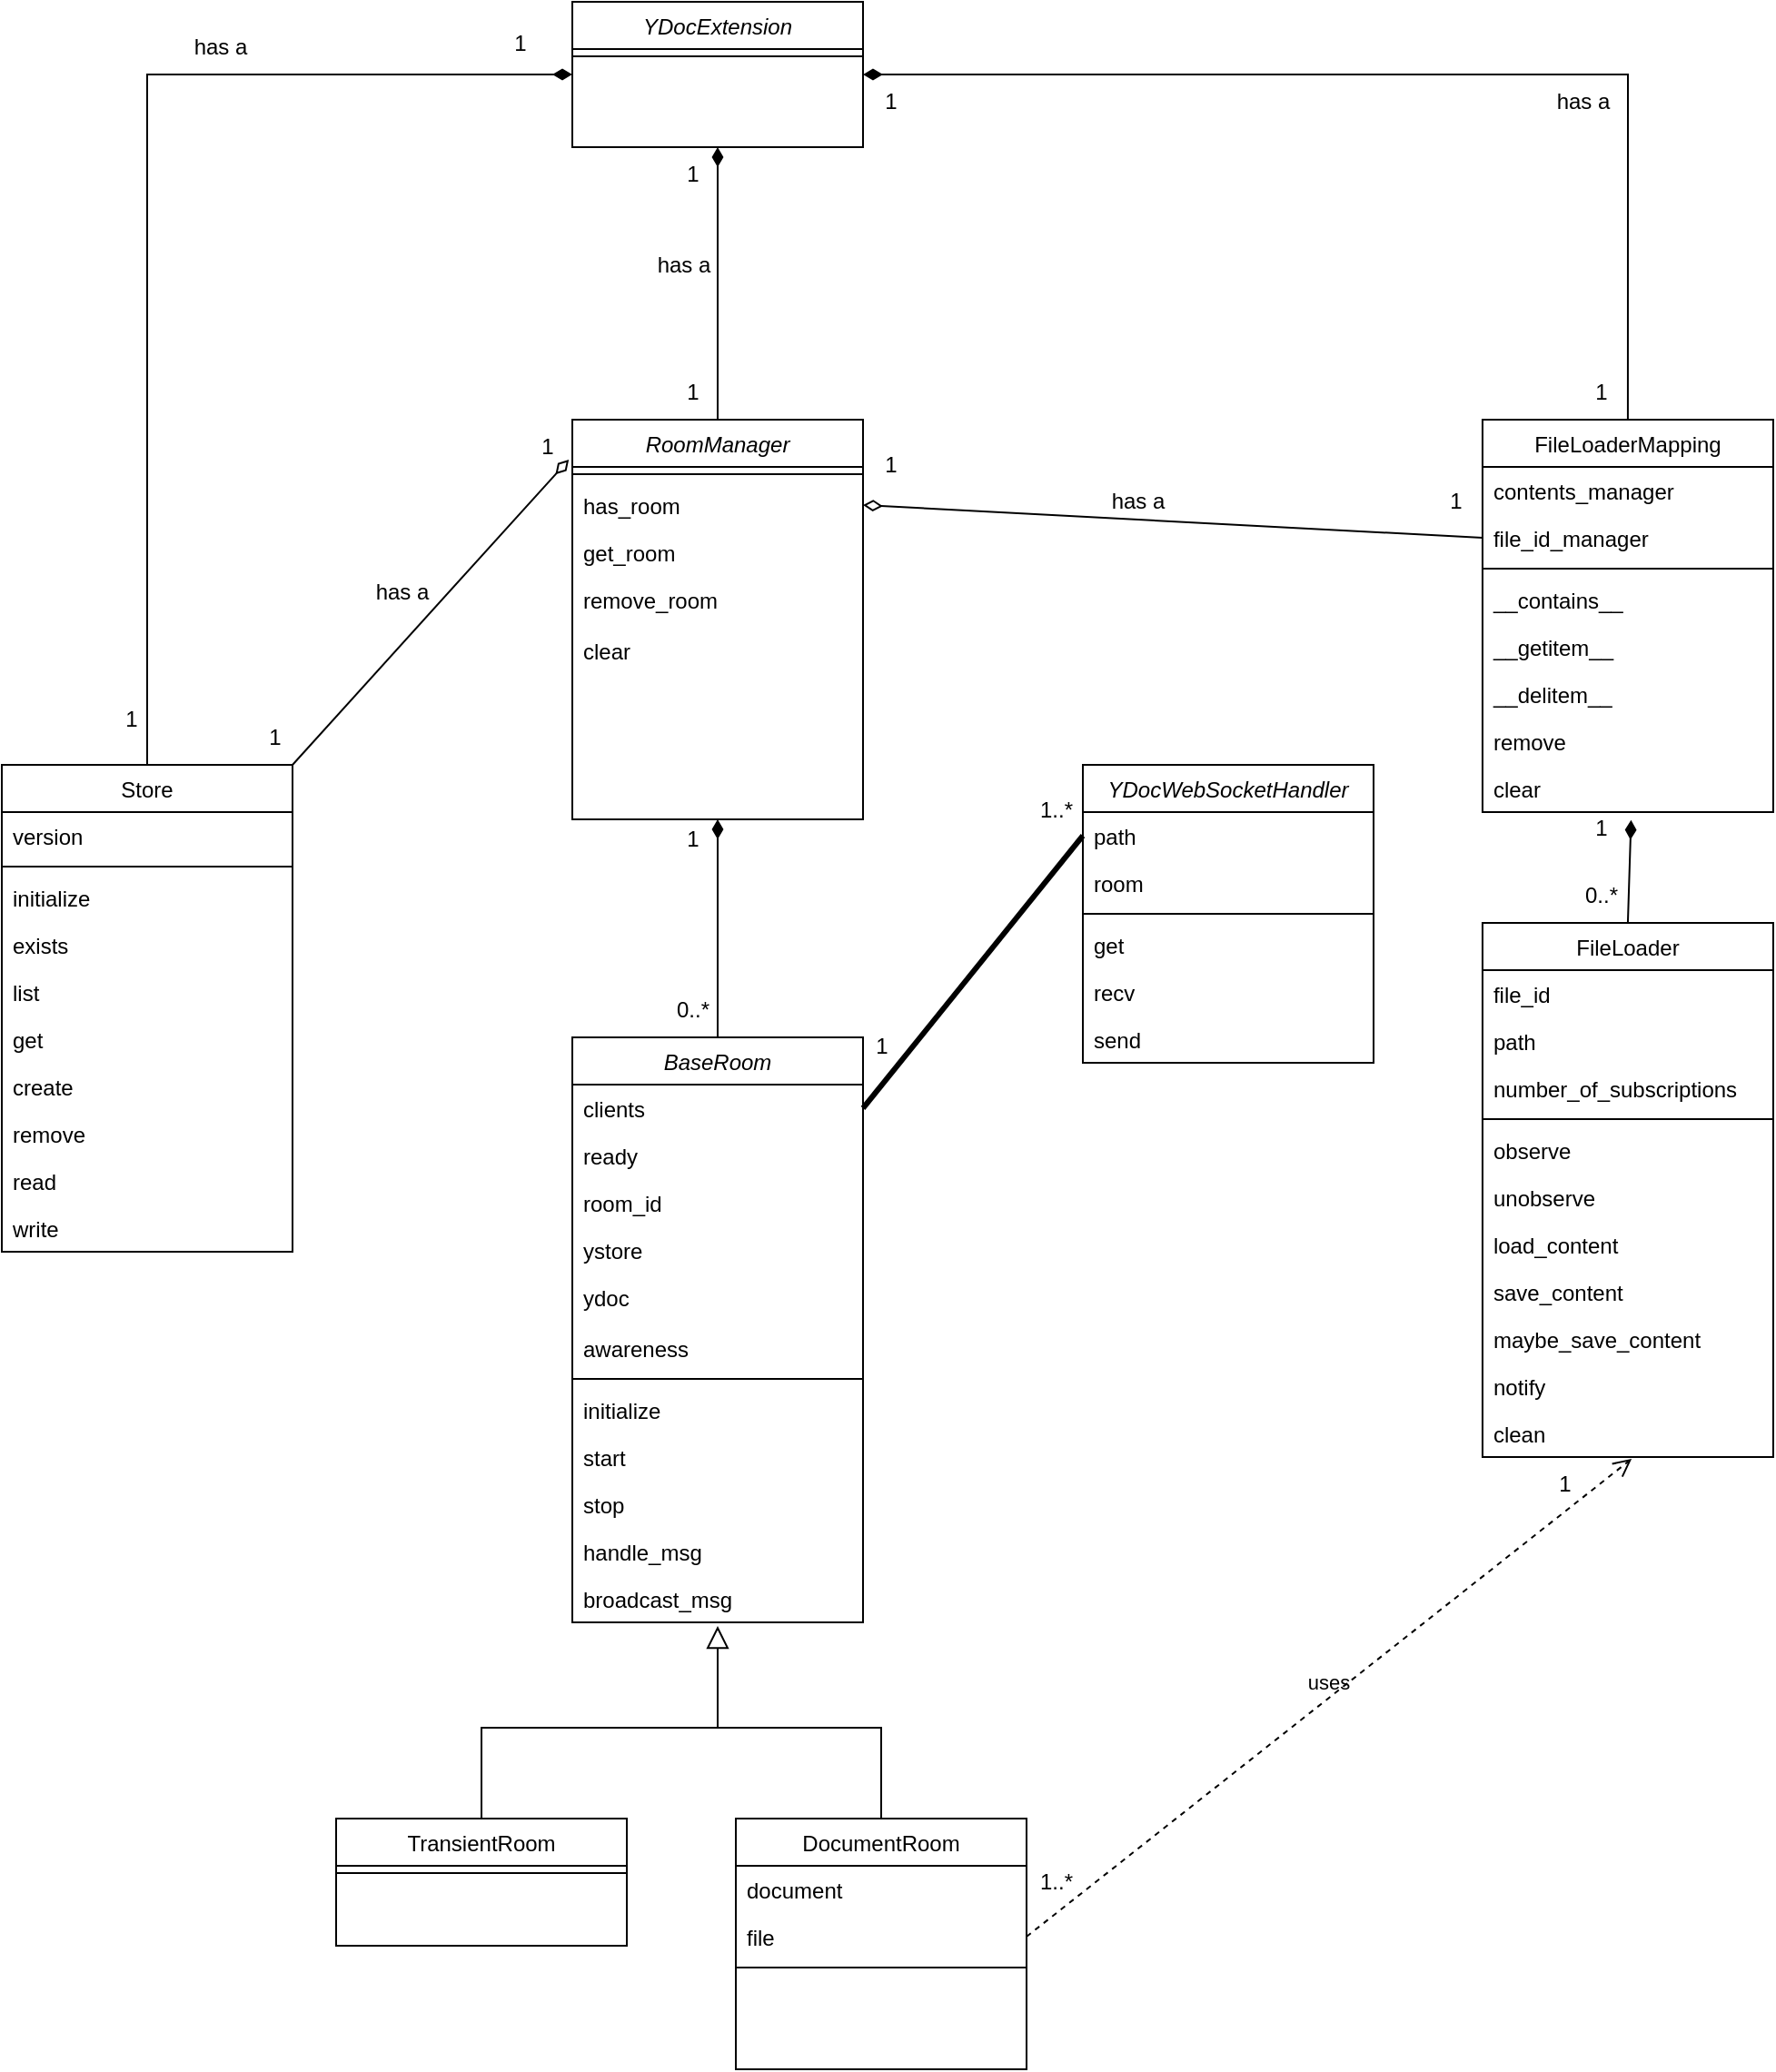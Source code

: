 <mxfile version="22.0.5" type="device" pages="5">
  <diagram id="C5RBs43oDa-KdzZeNtuy" name="classes">
    <mxGraphModel dx="1834" dy="1310" grid="1" gridSize="10" guides="1" tooltips="1" connect="1" arrows="1" fold="1" page="0" pageScale="1" pageWidth="827" pageHeight="1169" math="0" shadow="0">
      <root>
        <mxCell id="WIyWlLk6GJQsqaUBKTNV-0" />
        <mxCell id="WIyWlLk6GJQsqaUBKTNV-1" parent="WIyWlLk6GJQsqaUBKTNV-0" />
        <mxCell id="zkfFHV4jXpPFQw0GAbJ--0" value="RoomManager" style="swimlane;fontStyle=2;align=center;verticalAlign=top;childLayout=stackLayout;horizontal=1;startSize=26;horizontalStack=0;resizeParent=1;resizeLast=0;collapsible=1;marginBottom=0;rounded=0;shadow=0;strokeWidth=1;" parent="WIyWlLk6GJQsqaUBKTNV-1" vertex="1">
          <mxGeometry x="259" y="120" width="160" height="220" as="geometry">
            <mxRectangle x="230" y="140" width="160" height="26" as="alternateBounds" />
          </mxGeometry>
        </mxCell>
        <mxCell id="zkfFHV4jXpPFQw0GAbJ--4" value="" style="line;html=1;strokeWidth=1;align=left;verticalAlign=middle;spacingTop=-1;spacingLeft=3;spacingRight=3;rotatable=0;labelPosition=right;points=[];portConstraint=eastwest;" parent="zkfFHV4jXpPFQw0GAbJ--0" vertex="1">
          <mxGeometry y="26" width="160" height="8" as="geometry" />
        </mxCell>
        <mxCell id="zkfFHV4jXpPFQw0GAbJ--1" value="has_room" style="text;align=left;verticalAlign=top;spacingLeft=4;spacingRight=4;overflow=hidden;rotatable=0;points=[[0,0.5],[1,0.5]];portConstraint=eastwest;" parent="zkfFHV4jXpPFQw0GAbJ--0" vertex="1">
          <mxGeometry y="34" width="160" height="26" as="geometry" />
        </mxCell>
        <mxCell id="zkfFHV4jXpPFQw0GAbJ--2" value="get_room" style="text;align=left;verticalAlign=top;spacingLeft=4;spacingRight=4;overflow=hidden;rotatable=0;points=[[0,0.5],[1,0.5]];portConstraint=eastwest;rounded=0;shadow=0;html=0;" parent="zkfFHV4jXpPFQw0GAbJ--0" vertex="1">
          <mxGeometry y="60" width="160" height="26" as="geometry" />
        </mxCell>
        <mxCell id="zkfFHV4jXpPFQw0GAbJ--5" value="remove_room" style="text;align=left;verticalAlign=top;spacingLeft=4;spacingRight=4;overflow=hidden;rotatable=0;points=[[0,0.5],[1,0.5]];portConstraint=eastwest;" parent="zkfFHV4jXpPFQw0GAbJ--0" vertex="1">
          <mxGeometry y="86" width="160" height="28" as="geometry" />
        </mxCell>
        <mxCell id="RHFtUw6D6FBxb7a4zFFo-30" value="clear" style="text;align=left;verticalAlign=top;spacingLeft=4;spacingRight=4;overflow=hidden;rotatable=0;points=[[0,0.5],[1,0.5]];portConstraint=eastwest;" parent="zkfFHV4jXpPFQw0GAbJ--0" vertex="1">
          <mxGeometry y="114" width="160" height="28" as="geometry" />
        </mxCell>
        <mxCell id="zkfFHV4jXpPFQw0GAbJ--17" value="FileLoaderMapping" style="swimlane;fontStyle=0;align=center;verticalAlign=top;childLayout=stackLayout;horizontal=1;startSize=26;horizontalStack=0;resizeParent=1;resizeLast=0;collapsible=1;marginBottom=0;rounded=0;shadow=0;strokeWidth=1;" parent="WIyWlLk6GJQsqaUBKTNV-1" vertex="1">
          <mxGeometry x="759.97" y="120" width="160" height="216" as="geometry">
            <mxRectangle x="550" y="140" width="160" height="26" as="alternateBounds" />
          </mxGeometry>
        </mxCell>
        <mxCell id="zkfFHV4jXpPFQw0GAbJ--18" value="contents_manager" style="text;align=left;verticalAlign=top;spacingLeft=4;spacingRight=4;overflow=hidden;rotatable=0;points=[[0,0.5],[1,0.5]];portConstraint=eastwest;" parent="zkfFHV4jXpPFQw0GAbJ--17" vertex="1">
          <mxGeometry y="26" width="160" height="26" as="geometry" />
        </mxCell>
        <mxCell id="zkfFHV4jXpPFQw0GAbJ--19" value="file_id_manager" style="text;align=left;verticalAlign=top;spacingLeft=4;spacingRight=4;overflow=hidden;rotatable=0;points=[[0,0.5],[1,0.5]];portConstraint=eastwest;rounded=0;shadow=0;html=0;" parent="zkfFHV4jXpPFQw0GAbJ--17" vertex="1">
          <mxGeometry y="52" width="160" height="26" as="geometry" />
        </mxCell>
        <mxCell id="zkfFHV4jXpPFQw0GAbJ--23" value="" style="line;html=1;strokeWidth=1;align=left;verticalAlign=middle;spacingTop=-1;spacingLeft=3;spacingRight=3;rotatable=0;labelPosition=right;points=[];portConstraint=eastwest;" parent="zkfFHV4jXpPFQw0GAbJ--17" vertex="1">
          <mxGeometry y="78" width="160" height="8" as="geometry" />
        </mxCell>
        <mxCell id="zkfFHV4jXpPFQw0GAbJ--24" value="__contains__" style="text;align=left;verticalAlign=top;spacingLeft=4;spacingRight=4;overflow=hidden;rotatable=0;points=[[0,0.5],[1,0.5]];portConstraint=eastwest;" parent="zkfFHV4jXpPFQw0GAbJ--17" vertex="1">
          <mxGeometry y="86" width="160" height="26" as="geometry" />
        </mxCell>
        <mxCell id="zkfFHV4jXpPFQw0GAbJ--25" value="__getitem__" style="text;align=left;verticalAlign=top;spacingLeft=4;spacingRight=4;overflow=hidden;rotatable=0;points=[[0,0.5],[1,0.5]];portConstraint=eastwest;" parent="zkfFHV4jXpPFQw0GAbJ--17" vertex="1">
          <mxGeometry y="112" width="160" height="26" as="geometry" />
        </mxCell>
        <mxCell id="zkfFHV4jXpPFQw0GAbJ--21" value="__delitem__" style="text;align=left;verticalAlign=top;spacingLeft=4;spacingRight=4;overflow=hidden;rotatable=0;points=[[0,0.5],[1,0.5]];portConstraint=eastwest;rounded=0;shadow=0;html=0;" parent="zkfFHV4jXpPFQw0GAbJ--17" vertex="1">
          <mxGeometry y="138" width="160" height="26" as="geometry" />
        </mxCell>
        <mxCell id="zkfFHV4jXpPFQw0GAbJ--22" value="remove" style="text;align=left;verticalAlign=top;spacingLeft=4;spacingRight=4;overflow=hidden;rotatable=0;points=[[0,0.5],[1,0.5]];portConstraint=eastwest;rounded=0;shadow=0;html=0;" parent="zkfFHV4jXpPFQw0GAbJ--17" vertex="1">
          <mxGeometry y="164" width="160" height="26" as="geometry" />
        </mxCell>
        <mxCell id="zkfFHV4jXpPFQw0GAbJ--20" value="clear" style="text;align=left;verticalAlign=top;spacingLeft=4;spacingRight=4;overflow=hidden;rotatable=0;points=[[0,0.5],[1,0.5]];portConstraint=eastwest;rounded=0;shadow=0;html=0;" parent="zkfFHV4jXpPFQw0GAbJ--17" vertex="1">
          <mxGeometry y="190" width="160" height="26" as="geometry" />
        </mxCell>
        <mxCell id="RHFtUw6D6FBxb7a4zFFo-0" value="BaseRoom" style="swimlane;fontStyle=2;align=center;verticalAlign=top;childLayout=stackLayout;horizontal=1;startSize=26;horizontalStack=0;resizeParent=1;resizeLast=0;collapsible=1;marginBottom=0;rounded=0;shadow=0;strokeWidth=1;" parent="WIyWlLk6GJQsqaUBKTNV-1" vertex="1">
          <mxGeometry x="259" y="460" width="160" height="322" as="geometry">
            <mxRectangle x="230" y="140" width="160" height="26" as="alternateBounds" />
          </mxGeometry>
        </mxCell>
        <mxCell id="RHFtUw6D6FBxb7a4zFFo-1" value="clients" style="text;align=left;verticalAlign=top;spacingLeft=4;spacingRight=4;overflow=hidden;rotatable=0;points=[[0,0.5],[1,0.5]];portConstraint=eastwest;" parent="RHFtUw6D6FBxb7a4zFFo-0" vertex="1">
          <mxGeometry y="26" width="160" height="26" as="geometry" />
        </mxCell>
        <mxCell id="uQKX5uhQEd2nH9QmVyUm-0" value="ready" style="text;align=left;verticalAlign=top;spacingLeft=4;spacingRight=4;overflow=hidden;rotatable=0;points=[[0,0.5],[1,0.5]];portConstraint=eastwest;rounded=0;shadow=0;html=0;" parent="RHFtUw6D6FBxb7a4zFFo-0" vertex="1">
          <mxGeometry y="52" width="160" height="26" as="geometry" />
        </mxCell>
        <mxCell id="RHFtUw6D6FBxb7a4zFFo-2" value="room_id" style="text;align=left;verticalAlign=top;spacingLeft=4;spacingRight=4;overflow=hidden;rotatable=0;points=[[0,0.5],[1,0.5]];portConstraint=eastwest;rounded=0;shadow=0;html=0;" parent="RHFtUw6D6FBxb7a4zFFo-0" vertex="1">
          <mxGeometry y="78" width="160" height="26" as="geometry" />
        </mxCell>
        <mxCell id="RHFtUw6D6FBxb7a4zFFo-3" value="ystore" style="text;align=left;verticalAlign=top;spacingLeft=4;spacingRight=4;overflow=hidden;rotatable=0;points=[[0,0.5],[1,0.5]];portConstraint=eastwest;rounded=0;shadow=0;html=0;" parent="RHFtUw6D6FBxb7a4zFFo-0" vertex="1">
          <mxGeometry y="104" width="160" height="26" as="geometry" />
        </mxCell>
        <mxCell id="RHFtUw6D6FBxb7a4zFFo-5" value="ydoc" style="text;align=left;verticalAlign=top;spacingLeft=4;spacingRight=4;overflow=hidden;rotatable=0;points=[[0,0.5],[1,0.5]];portConstraint=eastwest;" parent="RHFtUw6D6FBxb7a4zFFo-0" vertex="1">
          <mxGeometry y="130" width="160" height="28" as="geometry" />
        </mxCell>
        <mxCell id="RHFtUw6D6FBxb7a4zFFo-17" value="awareness" style="text;align=left;verticalAlign=top;spacingLeft=4;spacingRight=4;overflow=hidden;rotatable=0;points=[[0,0.5],[1,0.5]];portConstraint=eastwest;rounded=0;shadow=0;html=0;" parent="RHFtUw6D6FBxb7a4zFFo-0" vertex="1">
          <mxGeometry y="158" width="160" height="26" as="geometry" />
        </mxCell>
        <mxCell id="RHFtUw6D6FBxb7a4zFFo-4" value="" style="line;html=1;strokeWidth=1;align=left;verticalAlign=middle;spacingTop=-1;spacingLeft=3;spacingRight=3;rotatable=0;labelPosition=right;points=[];portConstraint=eastwest;" parent="RHFtUw6D6FBxb7a4zFFo-0" vertex="1">
          <mxGeometry y="184" width="160" height="8" as="geometry" />
        </mxCell>
        <mxCell id="RHFtUw6D6FBxb7a4zFFo-42" value="initialize" style="text;align=left;verticalAlign=top;spacingLeft=4;spacingRight=4;overflow=hidden;rotatable=0;points=[[0,0.5],[1,0.5]];portConstraint=eastwest;rounded=0;shadow=0;html=0;" parent="RHFtUw6D6FBxb7a4zFFo-0" vertex="1">
          <mxGeometry y="192" width="160" height="26" as="geometry" />
        </mxCell>
        <mxCell id="RHFtUw6D6FBxb7a4zFFo-43" value="start" style="text;align=left;verticalAlign=top;spacingLeft=4;spacingRight=4;overflow=hidden;rotatable=0;points=[[0,0.5],[1,0.5]];portConstraint=eastwest;rounded=0;shadow=0;html=0;" parent="RHFtUw6D6FBxb7a4zFFo-0" vertex="1">
          <mxGeometry y="218" width="160" height="26" as="geometry" />
        </mxCell>
        <mxCell id="RHFtUw6D6FBxb7a4zFFo-44" value="stop" style="text;align=left;verticalAlign=top;spacingLeft=4;spacingRight=4;overflow=hidden;rotatable=0;points=[[0,0.5],[1,0.5]];portConstraint=eastwest;rounded=0;shadow=0;html=0;" parent="RHFtUw6D6FBxb7a4zFFo-0" vertex="1">
          <mxGeometry y="244" width="160" height="26" as="geometry" />
        </mxCell>
        <mxCell id="RHFtUw6D6FBxb7a4zFFo-45" value="handle_msg" style="text;align=left;verticalAlign=top;spacingLeft=4;spacingRight=4;overflow=hidden;rotatable=0;points=[[0,0.5],[1,0.5]];portConstraint=eastwest;rounded=0;shadow=0;html=0;" parent="RHFtUw6D6FBxb7a4zFFo-0" vertex="1">
          <mxGeometry y="270" width="160" height="26" as="geometry" />
        </mxCell>
        <mxCell id="RHFtUw6D6FBxb7a4zFFo-41" value="broadcast_msg" style="text;align=left;verticalAlign=top;spacingLeft=4;spacingRight=4;overflow=hidden;rotatable=0;points=[[0,0.5],[1,0.5]];portConstraint=eastwest;rounded=0;shadow=0;html=0;" parent="RHFtUw6D6FBxb7a4zFFo-0" vertex="1">
          <mxGeometry y="296" width="160" height="26" as="geometry" />
        </mxCell>
        <mxCell id="RHFtUw6D6FBxb7a4zFFo-6" value="DocumentRoom" style="swimlane;fontStyle=0;align=center;verticalAlign=top;childLayout=stackLayout;horizontal=1;startSize=26;horizontalStack=0;resizeParent=1;resizeLast=0;collapsible=1;marginBottom=0;rounded=0;shadow=0;strokeWidth=1;" parent="WIyWlLk6GJQsqaUBKTNV-1" vertex="1">
          <mxGeometry x="349" y="890" width="160" height="138" as="geometry">
            <mxRectangle x="130" y="380" width="160" height="26" as="alternateBounds" />
          </mxGeometry>
        </mxCell>
        <mxCell id="RHFtUw6D6FBxb7a4zFFo-7" value="document" style="text;align=left;verticalAlign=top;spacingLeft=4;spacingRight=4;overflow=hidden;rotatable=0;points=[[0,0.5],[1,0.5]];portConstraint=eastwest;" parent="RHFtUw6D6FBxb7a4zFFo-6" vertex="1">
          <mxGeometry y="26" width="160" height="26" as="geometry" />
        </mxCell>
        <mxCell id="RHFtUw6D6FBxb7a4zFFo-8" value="file" style="text;align=left;verticalAlign=top;spacingLeft=4;spacingRight=4;overflow=hidden;rotatable=0;points=[[0,0.5],[1,0.5]];portConstraint=eastwest;rounded=0;shadow=0;html=0;" parent="RHFtUw6D6FBxb7a4zFFo-6" vertex="1">
          <mxGeometry y="52" width="160" height="26" as="geometry" />
        </mxCell>
        <mxCell id="RHFtUw6D6FBxb7a4zFFo-9" value="" style="line;html=1;strokeWidth=1;align=left;verticalAlign=middle;spacingTop=-1;spacingLeft=3;spacingRight=3;rotatable=0;labelPosition=right;points=[];portConstraint=eastwest;" parent="RHFtUw6D6FBxb7a4zFFo-6" vertex="1">
          <mxGeometry y="78" width="160" height="8" as="geometry" />
        </mxCell>
        <mxCell id="RHFtUw6D6FBxb7a4zFFo-13" value="TransientRoom" style="swimlane;fontStyle=0;align=center;verticalAlign=top;childLayout=stackLayout;horizontal=1;startSize=26;horizontalStack=0;resizeParent=1;resizeLast=0;collapsible=1;marginBottom=0;rounded=0;shadow=0;strokeWidth=1;" parent="WIyWlLk6GJQsqaUBKTNV-1" vertex="1">
          <mxGeometry x="129" y="890" width="160" height="70" as="geometry">
            <mxRectangle x="340" y="380" width="170" height="26" as="alternateBounds" />
          </mxGeometry>
        </mxCell>
        <mxCell id="RHFtUw6D6FBxb7a4zFFo-15" value="" style="line;html=1;strokeWidth=1;align=left;verticalAlign=middle;spacingTop=-1;spacingLeft=3;spacingRight=3;rotatable=0;labelPosition=right;points=[];portConstraint=eastwest;" parent="RHFtUw6D6FBxb7a4zFFo-13" vertex="1">
          <mxGeometry y="26" width="160" height="8" as="geometry" />
        </mxCell>
        <mxCell id="RHFtUw6D6FBxb7a4zFFo-16" value="" style="endArrow=block;endSize=10;endFill=0;shadow=0;strokeWidth=1;rounded=0;edgeStyle=elbowEdgeStyle;elbow=vertical;entryX=0.5;entryY=1.077;entryDx=0;entryDy=0;entryPerimeter=0;exitX=0.5;exitY=0;exitDx=0;exitDy=0;" parent="WIyWlLk6GJQsqaUBKTNV-1" source="RHFtUw6D6FBxb7a4zFFo-13" target="RHFtUw6D6FBxb7a4zFFo-41" edge="1">
          <mxGeometry width="160" relative="1" as="geometry">
            <mxPoint x="229" y="881" as="sourcePoint" />
            <mxPoint x="319" y="852.002" as="targetPoint" />
            <Array as="points">
              <mxPoint x="379" y="840" />
            </Array>
          </mxGeometry>
        </mxCell>
        <mxCell id="RHFtUw6D6FBxb7a4zFFo-18" value="Store" style="swimlane;fontStyle=0;align=center;verticalAlign=top;childLayout=stackLayout;horizontal=1;startSize=26;horizontalStack=0;resizeParent=1;resizeLast=0;collapsible=1;marginBottom=0;rounded=0;shadow=0;strokeWidth=1;" parent="WIyWlLk6GJQsqaUBKTNV-1" vertex="1">
          <mxGeometry x="-55" y="310" width="160" height="268" as="geometry">
            <mxRectangle x="340" y="380" width="170" height="26" as="alternateBounds" />
          </mxGeometry>
        </mxCell>
        <mxCell id="RHFtUw6D6FBxb7a4zFFo-55" value="version" style="text;align=left;verticalAlign=top;spacingLeft=4;spacingRight=4;overflow=hidden;rotatable=0;points=[[0,0.5],[1,0.5]];portConstraint=eastwest;rounded=0;shadow=0;html=0;" parent="RHFtUw6D6FBxb7a4zFFo-18" vertex="1">
          <mxGeometry y="26" width="160" height="26" as="geometry" />
        </mxCell>
        <mxCell id="RHFtUw6D6FBxb7a4zFFo-20" value="" style="line;html=1;strokeWidth=1;align=left;verticalAlign=middle;spacingTop=-1;spacingLeft=3;spacingRight=3;rotatable=0;labelPosition=right;points=[];portConstraint=eastwest;" parent="RHFtUw6D6FBxb7a4zFFo-18" vertex="1">
          <mxGeometry y="52" width="160" height="8" as="geometry" />
        </mxCell>
        <mxCell id="RHFtUw6D6FBxb7a4zFFo-47" value="initialize" style="text;align=left;verticalAlign=top;spacingLeft=4;spacingRight=4;overflow=hidden;rotatable=0;points=[[0,0.5],[1,0.5]];portConstraint=eastwest;rounded=0;shadow=0;html=0;" parent="RHFtUw6D6FBxb7a4zFFo-18" vertex="1">
          <mxGeometry y="60" width="160" height="26" as="geometry" />
        </mxCell>
        <mxCell id="RHFtUw6D6FBxb7a4zFFo-48" value="exists" style="text;align=left;verticalAlign=top;spacingLeft=4;spacingRight=4;overflow=hidden;rotatable=0;points=[[0,0.5],[1,0.5]];portConstraint=eastwest;rounded=0;shadow=0;html=0;" parent="RHFtUw6D6FBxb7a4zFFo-18" vertex="1">
          <mxGeometry y="86" width="160" height="26" as="geometry" />
        </mxCell>
        <mxCell id="RHFtUw6D6FBxb7a4zFFo-50" value="list" style="text;align=left;verticalAlign=top;spacingLeft=4;spacingRight=4;overflow=hidden;rotatable=0;points=[[0,0.5],[1,0.5]];portConstraint=eastwest;rounded=0;shadow=0;html=0;" parent="RHFtUw6D6FBxb7a4zFFo-18" vertex="1">
          <mxGeometry y="112" width="160" height="26" as="geometry" />
        </mxCell>
        <mxCell id="RHFtUw6D6FBxb7a4zFFo-49" value="get" style="text;align=left;verticalAlign=top;spacingLeft=4;spacingRight=4;overflow=hidden;rotatable=0;points=[[0,0.5],[1,0.5]];portConstraint=eastwest;rounded=0;shadow=0;html=0;" parent="RHFtUw6D6FBxb7a4zFFo-18" vertex="1">
          <mxGeometry y="138" width="160" height="26" as="geometry" />
        </mxCell>
        <mxCell id="RHFtUw6D6FBxb7a4zFFo-51" value="create" style="text;align=left;verticalAlign=top;spacingLeft=4;spacingRight=4;overflow=hidden;rotatable=0;points=[[0,0.5],[1,0.5]];portConstraint=eastwest;rounded=0;shadow=0;html=0;" parent="RHFtUw6D6FBxb7a4zFFo-18" vertex="1">
          <mxGeometry y="164" width="160" height="26" as="geometry" />
        </mxCell>
        <mxCell id="RHFtUw6D6FBxb7a4zFFo-54" value="remove" style="text;align=left;verticalAlign=top;spacingLeft=4;spacingRight=4;overflow=hidden;rotatable=0;points=[[0,0.5],[1,0.5]];portConstraint=eastwest;rounded=0;shadow=0;html=0;" parent="RHFtUw6D6FBxb7a4zFFo-18" vertex="1">
          <mxGeometry y="190" width="160" height="26" as="geometry" />
        </mxCell>
        <mxCell id="RHFtUw6D6FBxb7a4zFFo-53" value="read" style="text;align=left;verticalAlign=top;spacingLeft=4;spacingRight=4;overflow=hidden;rotatable=0;points=[[0,0.5],[1,0.5]];portConstraint=eastwest;rounded=0;shadow=0;html=0;" parent="RHFtUw6D6FBxb7a4zFFo-18" vertex="1">
          <mxGeometry y="216" width="160" height="26" as="geometry" />
        </mxCell>
        <mxCell id="RHFtUw6D6FBxb7a4zFFo-52" value="write" style="text;align=left;verticalAlign=top;spacingLeft=4;spacingRight=4;overflow=hidden;rotatable=0;points=[[0,0.5],[1,0.5]];portConstraint=eastwest;rounded=0;shadow=0;html=0;" parent="RHFtUw6D6FBxb7a4zFFo-18" vertex="1">
          <mxGeometry y="242" width="160" height="26" as="geometry" />
        </mxCell>
        <mxCell id="RHFtUw6D6FBxb7a4zFFo-21" value="FileLoader" style="swimlane;fontStyle=0;align=center;verticalAlign=top;childLayout=stackLayout;horizontal=1;startSize=26;horizontalStack=0;resizeParent=1;resizeLast=0;collapsible=1;marginBottom=0;rounded=0;shadow=0;strokeWidth=1;" parent="WIyWlLk6GJQsqaUBKTNV-1" vertex="1">
          <mxGeometry x="759.97" y="397.04" width="160" height="294" as="geometry">
            <mxRectangle x="550" y="140" width="160" height="26" as="alternateBounds" />
          </mxGeometry>
        </mxCell>
        <mxCell id="RHFtUw6D6FBxb7a4zFFo-22" value="file_id" style="text;align=left;verticalAlign=top;spacingLeft=4;spacingRight=4;overflow=hidden;rotatable=0;points=[[0,0.5],[1,0.5]];portConstraint=eastwest;" parent="RHFtUw6D6FBxb7a4zFFo-21" vertex="1">
          <mxGeometry y="26" width="160" height="26" as="geometry" />
        </mxCell>
        <mxCell id="RHFtUw6D6FBxb7a4zFFo-23" value="path" style="text;align=left;verticalAlign=top;spacingLeft=4;spacingRight=4;overflow=hidden;rotatable=0;points=[[0,0.5],[1,0.5]];portConstraint=eastwest;rounded=0;shadow=0;html=0;" parent="RHFtUw6D6FBxb7a4zFFo-21" vertex="1">
          <mxGeometry y="52" width="160" height="26" as="geometry" />
        </mxCell>
        <mxCell id="RHFtUw6D6FBxb7a4zFFo-24" value="number_of_subscriptions" style="text;align=left;verticalAlign=top;spacingLeft=4;spacingRight=4;overflow=hidden;rotatable=0;points=[[0,0.5],[1,0.5]];portConstraint=eastwest;rounded=0;shadow=0;html=0;" parent="RHFtUw6D6FBxb7a4zFFo-21" vertex="1">
          <mxGeometry y="78" width="160" height="26" as="geometry" />
        </mxCell>
        <mxCell id="RHFtUw6D6FBxb7a4zFFo-27" value="" style="line;html=1;strokeWidth=1;align=left;verticalAlign=middle;spacingTop=-1;spacingLeft=3;spacingRight=3;rotatable=0;labelPosition=right;points=[];portConstraint=eastwest;" parent="RHFtUw6D6FBxb7a4zFFo-21" vertex="1">
          <mxGeometry y="104" width="160" height="8" as="geometry" />
        </mxCell>
        <mxCell id="RHFtUw6D6FBxb7a4zFFo-26" value="observe" style="text;align=left;verticalAlign=top;spacingLeft=4;spacingRight=4;overflow=hidden;rotatable=0;points=[[0,0.5],[1,0.5]];portConstraint=eastwest;rounded=0;shadow=0;html=0;" parent="RHFtUw6D6FBxb7a4zFFo-21" vertex="1">
          <mxGeometry y="112" width="160" height="26" as="geometry" />
        </mxCell>
        <mxCell id="RHFtUw6D6FBxb7a4zFFo-25" value="unobserve" style="text;align=left;verticalAlign=top;spacingLeft=4;spacingRight=4;overflow=hidden;rotatable=0;points=[[0,0.5],[1,0.5]];portConstraint=eastwest;rounded=0;shadow=0;html=0;" parent="RHFtUw6D6FBxb7a4zFFo-21" vertex="1">
          <mxGeometry y="138" width="160" height="26" as="geometry" />
        </mxCell>
        <mxCell id="RHFtUw6D6FBxb7a4zFFo-69" value="load_content" style="text;align=left;verticalAlign=top;spacingLeft=4;spacingRight=4;overflow=hidden;rotatable=0;points=[[0,0.5],[1,0.5]];portConstraint=eastwest;" parent="RHFtUw6D6FBxb7a4zFFo-21" vertex="1">
          <mxGeometry y="164" width="160" height="26" as="geometry" />
        </mxCell>
        <mxCell id="RHFtUw6D6FBxb7a4zFFo-28" value="save_content" style="text;align=left;verticalAlign=top;spacingLeft=4;spacingRight=4;overflow=hidden;rotatable=0;points=[[0,0.5],[1,0.5]];portConstraint=eastwest;" parent="RHFtUw6D6FBxb7a4zFFo-21" vertex="1">
          <mxGeometry y="190" width="160" height="26" as="geometry" />
        </mxCell>
        <mxCell id="RHFtUw6D6FBxb7a4zFFo-68" value="maybe_save_content" style="text;align=left;verticalAlign=top;spacingLeft=4;spacingRight=4;overflow=hidden;rotatable=0;points=[[0,0.5],[1,0.5]];portConstraint=eastwest;" parent="RHFtUw6D6FBxb7a4zFFo-21" vertex="1">
          <mxGeometry y="216" width="160" height="26" as="geometry" />
        </mxCell>
        <mxCell id="RHFtUw6D6FBxb7a4zFFo-70" value="notify" style="text;align=left;verticalAlign=top;spacingLeft=4;spacingRight=4;overflow=hidden;rotatable=0;points=[[0,0.5],[1,0.5]];portConstraint=eastwest;" parent="RHFtUw6D6FBxb7a4zFFo-21" vertex="1">
          <mxGeometry y="242" width="160" height="26" as="geometry" />
        </mxCell>
        <mxCell id="RHFtUw6D6FBxb7a4zFFo-29" value="clean" style="text;align=left;verticalAlign=top;spacingLeft=4;spacingRight=4;overflow=hidden;rotatable=0;points=[[0,0.5],[1,0.5]];portConstraint=eastwest;" parent="RHFtUw6D6FBxb7a4zFFo-21" vertex="1">
          <mxGeometry y="268" width="160" height="26" as="geometry" />
        </mxCell>
        <mxCell id="RHFtUw6D6FBxb7a4zFFo-46" value="" style="endArrow=none;html=1;rounded=0;entryX=0.5;entryY=0;entryDx=0;entryDy=0;" parent="WIyWlLk6GJQsqaUBKTNV-1" target="RHFtUw6D6FBxb7a4zFFo-6" edge="1">
          <mxGeometry width="50" height="50" relative="1" as="geometry">
            <mxPoint x="339" y="840" as="sourcePoint" />
            <mxPoint x="519" y="830" as="targetPoint" />
            <Array as="points">
              <mxPoint x="429" y="840" />
            </Array>
          </mxGeometry>
        </mxCell>
        <mxCell id="RHFtUw6D6FBxb7a4zFFo-75" value="YDocExtension" style="swimlane;fontStyle=2;align=center;verticalAlign=top;childLayout=stackLayout;horizontal=1;startSize=26;horizontalStack=0;resizeParent=1;resizeLast=0;collapsible=1;marginBottom=0;rounded=0;shadow=0;strokeWidth=1;" parent="WIyWlLk6GJQsqaUBKTNV-1" vertex="1">
          <mxGeometry x="259" y="-110" width="160" height="80" as="geometry">
            <mxRectangle x="230" y="140" width="160" height="26" as="alternateBounds" />
          </mxGeometry>
        </mxCell>
        <mxCell id="RHFtUw6D6FBxb7a4zFFo-79" value="" style="line;html=1;strokeWidth=1;align=left;verticalAlign=middle;spacingTop=-1;spacingLeft=3;spacingRight=3;rotatable=0;labelPosition=right;points=[];portConstraint=eastwest;" parent="RHFtUw6D6FBxb7a4zFFo-75" vertex="1">
          <mxGeometry y="26" width="160" height="8" as="geometry" />
        </mxCell>
        <mxCell id="RHFtUw6D6FBxb7a4zFFo-84" value="YDocWebSocketHandler" style="swimlane;fontStyle=2;align=center;verticalAlign=top;childLayout=stackLayout;horizontal=1;startSize=26;horizontalStack=0;resizeParent=1;resizeLast=0;collapsible=1;marginBottom=0;rounded=0;shadow=0;strokeWidth=1;" parent="WIyWlLk6GJQsqaUBKTNV-1" vertex="1">
          <mxGeometry x="540" y="310" width="160" height="164" as="geometry">
            <mxRectangle x="230" y="140" width="160" height="26" as="alternateBounds" />
          </mxGeometry>
        </mxCell>
        <mxCell id="RHFtUw6D6FBxb7a4zFFo-85" value="path" style="text;align=left;verticalAlign=top;spacingLeft=4;spacingRight=4;overflow=hidden;rotatable=0;points=[[0,0.5],[1,0.5]];portConstraint=eastwest;rounded=0;shadow=0;html=0;" parent="RHFtUw6D6FBxb7a4zFFo-84" vertex="1">
          <mxGeometry y="26" width="160" height="26" as="geometry" />
        </mxCell>
        <mxCell id="RHFtUw6D6FBxb7a4zFFo-86" value="room" style="text;align=left;verticalAlign=top;spacingLeft=4;spacingRight=4;overflow=hidden;rotatable=0;points=[[0,0.5],[1,0.5]];portConstraint=eastwest;rounded=0;shadow=0;html=0;" parent="RHFtUw6D6FBxb7a4zFFo-84" vertex="1">
          <mxGeometry y="52" width="160" height="26" as="geometry" />
        </mxCell>
        <mxCell id="RHFtUw6D6FBxb7a4zFFo-88" value="" style="line;html=1;strokeWidth=1;align=left;verticalAlign=middle;spacingTop=-1;spacingLeft=3;spacingRight=3;rotatable=0;labelPosition=right;points=[];portConstraint=eastwest;" parent="RHFtUw6D6FBxb7a4zFFo-84" vertex="1">
          <mxGeometry y="78" width="160" height="8" as="geometry" />
        </mxCell>
        <mxCell id="RHFtUw6D6FBxb7a4zFFo-105" value="get" style="text;align=left;verticalAlign=top;spacingLeft=4;spacingRight=4;overflow=hidden;rotatable=0;points=[[0,0.5],[1,0.5]];portConstraint=eastwest;rounded=0;shadow=0;html=0;" parent="RHFtUw6D6FBxb7a4zFFo-84" vertex="1">
          <mxGeometry y="86" width="160" height="26" as="geometry" />
        </mxCell>
        <mxCell id="RHFtUw6D6FBxb7a4zFFo-107" value="recv" style="text;align=left;verticalAlign=top;spacingLeft=4;spacingRight=4;overflow=hidden;rotatable=0;points=[[0,0.5],[1,0.5]];portConstraint=eastwest;rounded=0;shadow=0;html=0;" parent="RHFtUw6D6FBxb7a4zFFo-84" vertex="1">
          <mxGeometry y="112" width="160" height="26" as="geometry" />
        </mxCell>
        <mxCell id="RHFtUw6D6FBxb7a4zFFo-106" value="send" style="text;align=left;verticalAlign=top;spacingLeft=4;spacingRight=4;overflow=hidden;rotatable=0;points=[[0,0.5],[1,0.5]];portConstraint=eastwest;rounded=0;shadow=0;html=0;" parent="RHFtUw6D6FBxb7a4zFFo-84" vertex="1">
          <mxGeometry y="138" width="160" height="26" as="geometry" />
        </mxCell>
        <mxCell id="y6BGxNrr9e5m9ngMWXD9-28" value="" style="endArrow=none;startArrow=diamondThin;endFill=0;startFill=1;html=1;verticalAlign=bottom;labelBackgroundColor=none;strokeWidth=1;startSize=8;endSize=8;rounded=0;exitX=0;exitY=0.5;exitDx=0;exitDy=0;entryX=0.5;entryY=0;entryDx=0;entryDy=0;" parent="WIyWlLk6GJQsqaUBKTNV-1" source="RHFtUw6D6FBxb7a4zFFo-75" target="RHFtUw6D6FBxb7a4zFFo-18" edge="1">
          <mxGeometry width="160" relative="1" as="geometry">
            <mxPoint x="-360" y="350" as="sourcePoint" />
            <mxPoint x="-200" y="350" as="targetPoint" />
            <Array as="points">
              <mxPoint x="25" y="-70" />
            </Array>
          </mxGeometry>
        </mxCell>
        <mxCell id="y6BGxNrr9e5m9ngMWXD9-29" value="1" style="text;html=1;align=center;verticalAlign=middle;resizable=0;points=[];autosize=1;strokeColor=none;fillColor=none;" parent="WIyWlLk6GJQsqaUBKTNV-1" vertex="1">
          <mxGeometry x="215" y="-102" width="30" height="30" as="geometry" />
        </mxCell>
        <mxCell id="y6BGxNrr9e5m9ngMWXD9-30" value="1" style="text;html=1;align=center;verticalAlign=middle;resizable=0;points=[];autosize=1;strokeColor=none;fillColor=none;" parent="WIyWlLk6GJQsqaUBKTNV-1" vertex="1">
          <mxGeometry x="1" y="270" width="30" height="30" as="geometry" />
        </mxCell>
        <mxCell id="y6BGxNrr9e5m9ngMWXD9-31" value="has a" style="text;html=1;align=center;verticalAlign=middle;resizable=0;points=[];autosize=1;strokeColor=none;fillColor=none;" parent="WIyWlLk6GJQsqaUBKTNV-1" vertex="1">
          <mxGeometry x="40" y="-100" width="50" height="30" as="geometry" />
        </mxCell>
        <mxCell id="y6BGxNrr9e5m9ngMWXD9-32" value="" style="endArrow=none;startArrow=diamondThin;endFill=0;startFill=1;html=1;verticalAlign=bottom;labelBackgroundColor=none;strokeWidth=1;startSize=8;endSize=8;rounded=0;exitX=1;exitY=0.5;exitDx=0;exitDy=0;entryX=0.5;entryY=0;entryDx=0;entryDy=0;" parent="WIyWlLk6GJQsqaUBKTNV-1" source="RHFtUw6D6FBxb7a4zFFo-75" target="zkfFHV4jXpPFQw0GAbJ--17" edge="1">
          <mxGeometry width="160" relative="1" as="geometry">
            <mxPoint x="859" y="-50" as="sourcePoint" />
            <mxPoint x="640" y="330" as="targetPoint" />
            <Array as="points">
              <mxPoint x="840" y="-70" />
            </Array>
          </mxGeometry>
        </mxCell>
        <mxCell id="y6BGxNrr9e5m9ngMWXD9-33" value="" style="endArrow=none;startArrow=diamondThin;endFill=0;startFill=1;html=1;verticalAlign=bottom;labelBackgroundColor=none;strokeWidth=1;startSize=8;endSize=8;rounded=0;exitX=0.5;exitY=1;exitDx=0;exitDy=0;entryX=0.5;entryY=0;entryDx=0;entryDy=0;" parent="WIyWlLk6GJQsqaUBKTNV-1" source="RHFtUw6D6FBxb7a4zFFo-75" target="zkfFHV4jXpPFQw0GAbJ--0" edge="1">
          <mxGeometry width="160" relative="1" as="geometry">
            <mxPoint x="429" y="-60" as="sourcePoint" />
            <mxPoint x="850" y="130" as="targetPoint" />
          </mxGeometry>
        </mxCell>
        <mxCell id="y6BGxNrr9e5m9ngMWXD9-36" value="" style="endArrow=none;startArrow=diamondThin;endFill=0;startFill=1;html=1;verticalAlign=bottom;labelBackgroundColor=none;strokeWidth=1;startSize=8;endSize=8;rounded=0;exitX=0.5;exitY=1;exitDx=0;exitDy=0;entryX=0.5;entryY=0;entryDx=0;entryDy=0;" parent="WIyWlLk6GJQsqaUBKTNV-1" source="zkfFHV4jXpPFQw0GAbJ--0" target="RHFtUw6D6FBxb7a4zFFo-0" edge="1">
          <mxGeometry width="160" relative="1" as="geometry">
            <mxPoint x="1040" y="-102" as="sourcePoint" />
            <mxPoint x="1040" y="48" as="targetPoint" />
          </mxGeometry>
        </mxCell>
        <mxCell id="y6BGxNrr9e5m9ngMWXD9-37" value="" style="endArrow=none;startArrow=diamondThin;endFill=0;startFill=1;html=1;verticalAlign=bottom;labelBackgroundColor=none;strokeWidth=1;startSize=8;endSize=8;rounded=0;exitX=0.511;exitY=1.167;exitDx=0;exitDy=0;entryX=0.5;entryY=0;entryDx=0;entryDy=0;exitPerimeter=0;" parent="WIyWlLk6GJQsqaUBKTNV-1" source="zkfFHV4jXpPFQw0GAbJ--20" target="RHFtUw6D6FBxb7a4zFFo-21" edge="1">
          <mxGeometry width="160" relative="1" as="geometry">
            <mxPoint x="200" y="360" as="sourcePoint" />
            <mxPoint x="200" y="480" as="targetPoint" />
          </mxGeometry>
        </mxCell>
        <mxCell id="q2XGYiwZtyE_5VPcnPM6-0" value="" style="endArrow=none;startArrow=diamondThin;endFill=0;startFill=0;html=1;verticalAlign=bottom;labelBackgroundColor=none;strokeWidth=1;startSize=8;endSize=8;rounded=0;entryX=0;entryY=0.5;entryDx=0;entryDy=0;exitX=1;exitY=0.5;exitDx=0;exitDy=0;" parent="WIyWlLk6GJQsqaUBKTNV-1" source="zkfFHV4jXpPFQw0GAbJ--1" target="zkfFHV4jXpPFQw0GAbJ--19" edge="1">
          <mxGeometry width="160" relative="1" as="geometry">
            <mxPoint x="420" y="150" as="sourcePoint" />
            <mxPoint x="651" y="100" as="targetPoint" />
          </mxGeometry>
        </mxCell>
        <mxCell id="q2XGYiwZtyE_5VPcnPM6-1" value="" style="endArrow=none;startArrow=diamondThin;endFill=0;startFill=0;html=1;verticalAlign=bottom;labelBackgroundColor=none;strokeWidth=1;startSize=8;endSize=8;rounded=0;exitX=-0.012;exitY=0.1;exitDx=0;exitDy=0;entryX=1;entryY=0;entryDx=0;entryDy=0;exitPerimeter=0;" parent="WIyWlLk6GJQsqaUBKTNV-1" source="zkfFHV4jXpPFQw0GAbJ--0" target="RHFtUw6D6FBxb7a4zFFo-18" edge="1">
          <mxGeometry width="160" relative="1" as="geometry">
            <mxPoint x="427" y="169" as="sourcePoint" />
            <mxPoint x="770" y="169" as="targetPoint" />
          </mxGeometry>
        </mxCell>
        <mxCell id="q2XGYiwZtyE_5VPcnPM6-2" value="uses" style="endArrow=open;startArrow=none;endFill=0;startFill=0;endSize=8;html=1;verticalAlign=bottom;dashed=1;labelBackgroundColor=none;rounded=0;exitX=1;exitY=0.5;exitDx=0;exitDy=0;entryX=0.513;entryY=1.037;entryDx=0;entryDy=0;entryPerimeter=0;" parent="WIyWlLk6GJQsqaUBKTNV-1" source="RHFtUw6D6FBxb7a4zFFo-8" target="RHFtUw6D6FBxb7a4zFFo-29" edge="1">
          <mxGeometry width="160" relative="1" as="geometry">
            <mxPoint x="350" y="600" as="sourcePoint" />
            <mxPoint x="780" y="710" as="targetPoint" />
          </mxGeometry>
        </mxCell>
        <mxCell id="q2XGYiwZtyE_5VPcnPM6-3" value="" style="endArrow=none;startArrow=none;endFill=0;startFill=0;endSize=8;html=1;verticalAlign=bottom;labelBackgroundColor=none;strokeWidth=3;rounded=0;entryX=0;entryY=0.5;entryDx=0;entryDy=0;exitX=1;exitY=0.5;exitDx=0;exitDy=0;" parent="WIyWlLk6GJQsqaUBKTNV-1" source="RHFtUw6D6FBxb7a4zFFo-1" target="RHFtUw6D6FBxb7a4zFFo-85" edge="1">
          <mxGeometry width="160" relative="1" as="geometry">
            <mxPoint x="350" y="260" as="sourcePoint" />
            <mxPoint x="510" y="260" as="targetPoint" />
          </mxGeometry>
        </mxCell>
        <mxCell id="q2XGYiwZtyE_5VPcnPM6-4" value="1" style="text;html=1;align=center;verticalAlign=middle;resizable=0;points=[];autosize=1;strokeColor=none;fillColor=none;" parent="WIyWlLk6GJQsqaUBKTNV-1" vertex="1">
          <mxGeometry x="310" y="-30" width="30" height="30" as="geometry" />
        </mxCell>
        <mxCell id="q2XGYiwZtyE_5VPcnPM6-5" value="1" style="text;html=1;align=center;verticalAlign=middle;resizable=0;points=[];autosize=1;strokeColor=none;fillColor=none;" parent="WIyWlLk6GJQsqaUBKTNV-1" vertex="1">
          <mxGeometry x="310" y="90" width="30" height="30" as="geometry" />
        </mxCell>
        <mxCell id="q2XGYiwZtyE_5VPcnPM6-6" value="1" style="text;html=1;align=center;verticalAlign=middle;resizable=0;points=[];autosize=1;strokeColor=none;fillColor=none;" parent="WIyWlLk6GJQsqaUBKTNV-1" vertex="1">
          <mxGeometry x="419" y="130" width="30" height="30" as="geometry" />
        </mxCell>
        <mxCell id="q2XGYiwZtyE_5VPcnPM6-7" value="1" style="text;html=1;align=center;verticalAlign=middle;resizable=0;points=[];autosize=1;strokeColor=none;fillColor=none;" parent="WIyWlLk6GJQsqaUBKTNV-1" vertex="1">
          <mxGeometry x="729.97" y="150" width="30" height="30" as="geometry" />
        </mxCell>
        <mxCell id="q2XGYiwZtyE_5VPcnPM6-8" value="1" style="text;html=1;align=center;verticalAlign=middle;resizable=0;points=[];autosize=1;strokeColor=none;fillColor=none;" parent="WIyWlLk6GJQsqaUBKTNV-1" vertex="1">
          <mxGeometry x="419" y="-70" width="30" height="30" as="geometry" />
        </mxCell>
        <mxCell id="q2XGYiwZtyE_5VPcnPM6-9" value="1" style="text;html=1;align=center;verticalAlign=middle;resizable=0;points=[];autosize=1;strokeColor=none;fillColor=none;" parent="WIyWlLk6GJQsqaUBKTNV-1" vertex="1">
          <mxGeometry x="810" y="90" width="30" height="30" as="geometry" />
        </mxCell>
        <mxCell id="q2XGYiwZtyE_5VPcnPM6-10" value="1" style="text;html=1;align=center;verticalAlign=middle;resizable=0;points=[];autosize=1;strokeColor=none;fillColor=none;" parent="WIyWlLk6GJQsqaUBKTNV-1" vertex="1">
          <mxGeometry x="414" y="450" width="30" height="30" as="geometry" />
        </mxCell>
        <mxCell id="q2XGYiwZtyE_5VPcnPM6-11" value="1..*" style="text;html=1;align=center;verticalAlign=middle;resizable=0;points=[];autosize=1;strokeColor=none;fillColor=none;" parent="WIyWlLk6GJQsqaUBKTNV-1" vertex="1">
          <mxGeometry x="505" y="320" width="40" height="30" as="geometry" />
        </mxCell>
        <mxCell id="q2XGYiwZtyE_5VPcnPM6-12" value="1" style="text;html=1;align=center;verticalAlign=middle;resizable=0;points=[];autosize=1;strokeColor=none;fillColor=none;" parent="WIyWlLk6GJQsqaUBKTNV-1" vertex="1">
          <mxGeometry x="810" y="330" width="30" height="30" as="geometry" />
        </mxCell>
        <mxCell id="q2XGYiwZtyE_5VPcnPM6-13" value="0..*" style="text;html=1;align=center;verticalAlign=middle;resizable=0;points=[];autosize=1;strokeColor=none;fillColor=none;" parent="WIyWlLk6GJQsqaUBKTNV-1" vertex="1">
          <mxGeometry x="805" y="367.04" width="40" height="30" as="geometry" />
        </mxCell>
        <mxCell id="q2XGYiwZtyE_5VPcnPM6-14" value="1..*" style="text;html=1;align=center;verticalAlign=middle;resizable=0;points=[];autosize=1;strokeColor=none;fillColor=none;" parent="WIyWlLk6GJQsqaUBKTNV-1" vertex="1">
          <mxGeometry x="505" y="910" width="40" height="30" as="geometry" />
        </mxCell>
        <mxCell id="q2XGYiwZtyE_5VPcnPM6-15" value="1" style="text;html=1;align=center;verticalAlign=middle;resizable=0;points=[];autosize=1;strokeColor=none;fillColor=none;" parent="WIyWlLk6GJQsqaUBKTNV-1" vertex="1">
          <mxGeometry x="790" y="691.04" width="30" height="30" as="geometry" />
        </mxCell>
        <mxCell id="q2XGYiwZtyE_5VPcnPM6-16" value="1" style="text;html=1;align=center;verticalAlign=middle;resizable=0;points=[];autosize=1;strokeColor=none;fillColor=none;" parent="WIyWlLk6GJQsqaUBKTNV-1" vertex="1">
          <mxGeometry x="310" y="336" width="30" height="30" as="geometry" />
        </mxCell>
        <mxCell id="q2XGYiwZtyE_5VPcnPM6-17" value="0..*" style="text;html=1;align=center;verticalAlign=middle;resizable=0;points=[];autosize=1;strokeColor=none;fillColor=none;" parent="WIyWlLk6GJQsqaUBKTNV-1" vertex="1">
          <mxGeometry x="305" y="430" width="40" height="30" as="geometry" />
        </mxCell>
        <mxCell id="q2XGYiwZtyE_5VPcnPM6-18" value="1" style="text;html=1;align=center;verticalAlign=middle;resizable=0;points=[];autosize=1;strokeColor=none;fillColor=none;" parent="WIyWlLk6GJQsqaUBKTNV-1" vertex="1">
          <mxGeometry x="80" y="280" width="30" height="30" as="geometry" />
        </mxCell>
        <mxCell id="q2XGYiwZtyE_5VPcnPM6-19" value="1" style="text;html=1;align=center;verticalAlign=middle;resizable=0;points=[];autosize=1;strokeColor=none;fillColor=none;" parent="WIyWlLk6GJQsqaUBKTNV-1" vertex="1">
          <mxGeometry x="230" y="120" width="30" height="30" as="geometry" />
        </mxCell>
        <mxCell id="q2XGYiwZtyE_5VPcnPM6-20" value="has a" style="text;html=1;align=center;verticalAlign=middle;resizable=0;points=[];autosize=1;strokeColor=none;fillColor=none;" parent="WIyWlLk6GJQsqaUBKTNV-1" vertex="1">
          <mxGeometry x="295" y="20" width="50" height="30" as="geometry" />
        </mxCell>
        <mxCell id="q2XGYiwZtyE_5VPcnPM6-21" value="has a" style="text;html=1;align=center;verticalAlign=middle;resizable=0;points=[];autosize=1;strokeColor=none;fillColor=none;" parent="WIyWlLk6GJQsqaUBKTNV-1" vertex="1">
          <mxGeometry x="790" y="-70" width="50" height="30" as="geometry" />
        </mxCell>
        <mxCell id="q2XGYiwZtyE_5VPcnPM6-22" value="has a" style="text;html=1;align=center;verticalAlign=middle;resizable=0;points=[];autosize=1;strokeColor=none;fillColor=none;" parent="WIyWlLk6GJQsqaUBKTNV-1" vertex="1">
          <mxGeometry x="545" y="150" width="50" height="30" as="geometry" />
        </mxCell>
        <mxCell id="q2XGYiwZtyE_5VPcnPM6-23" value="has a" style="text;html=1;align=center;verticalAlign=middle;resizable=0;points=[];autosize=1;strokeColor=none;fillColor=none;" parent="WIyWlLk6GJQsqaUBKTNV-1" vertex="1">
          <mxGeometry x="140" y="200" width="50" height="30" as="geometry" />
        </mxCell>
      </root>
    </mxGraphModel>
  </diagram>
  <diagram id="DZNKq68lI7j_B-1X5fNd" name="initialization">
    <mxGraphModel dx="2790" dy="1917" grid="1" gridSize="10" guides="1" tooltips="1" connect="1" arrows="1" fold="1" page="0" pageScale="1" pageWidth="850" pageHeight="1100" math="0" shadow="0">
      <root>
        <mxCell id="0" />
        <mxCell id="1" parent="0" />
        <mxCell id="iqTsZGba4ZoDmkq41o-N-1" value="Client" style="shape=umlLifeline;perimeter=lifelinePerimeter;whiteSpace=wrap;html=1;container=0;dropTarget=0;collapsible=0;recursiveResize=0;outlineConnect=0;portConstraint=eastwest;newEdgeStyle={&quot;edgeStyle&quot;:&quot;elbowEdgeStyle&quot;,&quot;elbow&quot;:&quot;vertical&quot;,&quot;curved&quot;:0,&quot;rounded&quot;:0};" parent="1" vertex="1">
          <mxGeometry x="-209" y="-200" width="100" height="2000" as="geometry" />
        </mxCell>
        <mxCell id="iqTsZGba4ZoDmkq41o-N-2" value="" style="html=1;points=[];perimeter=orthogonalPerimeter;outlineConnect=0;targetShapes=umlLifeline;portConstraint=eastwest;newEdgeStyle={&quot;edgeStyle&quot;:&quot;elbowEdgeStyle&quot;,&quot;elbow&quot;:&quot;vertical&quot;,&quot;curved&quot;:0,&quot;rounded&quot;:0};" parent="iqTsZGba4ZoDmkq41o-N-1" vertex="1">
          <mxGeometry x="45" y="79" width="10" height="1801" as="geometry" />
        </mxCell>
        <mxCell id="iqTsZGba4ZoDmkq41o-N-5" value="YDocWebSocketHandler" style="shape=umlLifeline;perimeter=lifelinePerimeter;whiteSpace=wrap;html=1;container=0;dropTarget=0;collapsible=0;recursiveResize=0;outlineConnect=0;portConstraint=eastwest;newEdgeStyle={&quot;edgeStyle&quot;:&quot;elbowEdgeStyle&quot;,&quot;elbow&quot;:&quot;vertical&quot;,&quot;curved&quot;:0,&quot;rounded&quot;:0};" parent="1" vertex="1">
          <mxGeometry x="211" y="-200" width="140" height="2010" as="geometry" />
        </mxCell>
        <mxCell id="iqTsZGba4ZoDmkq41o-N-6" value="" style="html=1;points=[];perimeter=orthogonalPerimeter;outlineConnect=0;targetShapes=umlLifeline;portConstraint=eastwest;newEdgeStyle={&quot;edgeStyle&quot;:&quot;elbowEdgeStyle&quot;,&quot;elbow&quot;:&quot;vertical&quot;,&quot;curved&quot;:0,&quot;rounded&quot;:0};" parent="iqTsZGba4ZoDmkq41o-N-5" vertex="1">
          <mxGeometry x="65" y="680" width="10" height="1120" as="geometry" />
        </mxCell>
        <mxCell id="iqTsZGba4ZoDmkq41o-N-7" value="connect" style="html=1;verticalAlign=bottom;endArrow=block;edgeStyle=elbowEdgeStyle;elbow=vertical;curved=0;rounded=0;" parent="1" edge="1" target="iqTsZGba4ZoDmkq41o-N-6" source="iqTsZGba4ZoDmkq41o-N-1">
          <mxGeometry relative="1" as="geometry">
            <mxPoint x="-140" y="480" as="sourcePoint" />
            <Array as="points">
              <mxPoint x="165" y="480" />
            </Array>
            <mxPoint x="270" y="480" as="targetPoint" />
          </mxGeometry>
        </mxCell>
        <mxCell id="iqTsZGba4ZoDmkq41o-N-15" value="RoomManager" style="shape=umlLifeline;perimeter=lifelinePerimeter;whiteSpace=wrap;html=1;container=0;dropTarget=0;collapsible=0;recursiveResize=0;outlineConnect=0;portConstraint=eastwest;newEdgeStyle={&quot;edgeStyle&quot;:&quot;elbowEdgeStyle&quot;,&quot;elbow&quot;:&quot;vertical&quot;,&quot;curved&quot;:0,&quot;rounded&quot;:0};" parent="1" vertex="1">
          <mxGeometry x="451" y="-200" width="140" height="2000" as="geometry" />
        </mxCell>
        <mxCell id="iqTsZGba4ZoDmkq41o-N-16" value="" style="html=1;points=[];perimeter=orthogonalPerimeter;outlineConnect=0;targetShapes=umlLifeline;portConstraint=eastwest;newEdgeStyle={&quot;edgeStyle&quot;:&quot;elbowEdgeStyle&quot;,&quot;elbow&quot;:&quot;vertical&quot;,&quot;curved&quot;:0,&quot;rounded&quot;:0};" parent="iqTsZGba4ZoDmkq41o-N-15" vertex="1">
          <mxGeometry x="65" y="160" width="10" height="1600" as="geometry" />
        </mxCell>
        <mxCell id="iqTsZGba4ZoDmkq41o-N-17" value="get room" style="html=1;verticalAlign=bottom;endArrow=block;edgeStyle=elbowEdgeStyle;elbow=vertical;curved=0;rounded=0;" parent="1" edge="1" target="iqTsZGba4ZoDmkq41o-N-16" source="iqTsZGba4ZoDmkq41o-N-6">
          <mxGeometry relative="1" as="geometry">
            <mxPoint x="300" y="520" as="sourcePoint" />
            <Array as="points">
              <mxPoint x="390" y="520" />
            </Array>
            <mxPoint x="480" y="520" as="targetPoint" />
          </mxGeometry>
        </mxCell>
        <mxCell id="iqTsZGba4ZoDmkq41o-N-18" value="Room" style="shape=umlLifeline;perimeter=lifelinePerimeter;whiteSpace=wrap;html=1;container=0;dropTarget=0;collapsible=0;recursiveResize=0;outlineConnect=0;portConstraint=eastwest;newEdgeStyle={&quot;edgeStyle&quot;:&quot;elbowEdgeStyle&quot;,&quot;elbow&quot;:&quot;vertical&quot;,&quot;curved&quot;:0,&quot;rounded&quot;:0};" parent="1" vertex="1">
          <mxGeometry x="851" y="-200" width="140" height="2000" as="geometry" />
        </mxCell>
        <mxCell id="iqTsZGba4ZoDmkq41o-N-19" value="" style="html=1;points=[];perimeter=orthogonalPerimeter;outlineConnect=0;targetShapes=umlLifeline;portConstraint=eastwest;newEdgeStyle={&quot;edgeStyle&quot;:&quot;elbowEdgeStyle&quot;,&quot;elbow&quot;:&quot;vertical&quot;,&quot;curved&quot;:0,&quot;rounded&quot;:0};" parent="iqTsZGba4ZoDmkq41o-N-18" vertex="1">
          <mxGeometry x="65" y="242" width="10" height="1598" as="geometry" />
        </mxCell>
        <mxCell id="iqTsZGba4ZoDmkq41o-N-22" value="" style="shape=umlLifeline;perimeter=lifelinePerimeter;whiteSpace=wrap;html=1;container=1;dropTarget=0;collapsible=0;recursiveResize=0;outlineConnect=0;portConstraint=eastwest;newEdgeStyle={&quot;curved&quot;:0,&quot;rounded&quot;:0};participant=umlActor;" parent="1" vertex="1">
          <mxGeometry x="-332" y="-200" width="20" height="2000" as="geometry" />
        </mxCell>
        <mxCell id="iqTsZGba4ZoDmkq41o-N-23" value="Open document" style="html=1;verticalAlign=bottom;endArrow=block;edgeStyle=elbowEdgeStyle;elbow=vertical;curved=0;rounded=0;" parent="1" source="iqTsZGba4ZoDmkq41o-N-22" target="iqTsZGba4ZoDmkq41o-N-2" edge="1">
          <mxGeometry relative="1" as="geometry">
            <mxPoint x="-110" y="110" as="sourcePoint" />
            <Array as="points">
              <mxPoint x="-240" y="-120" />
            </Array>
            <mxPoint x="80" y="110" as="targetPoint" />
          </mxGeometry>
        </mxCell>
        <mxCell id="iqTsZGba4ZoDmkq41o-N-25" value="room" style="html=1;verticalAlign=bottom;endArrow=open;dashed=1;endSize=8;edgeStyle=elbowEdgeStyle;elbow=vertical;curved=0;rounded=0;" parent="1" source="iqTsZGba4ZoDmkq41o-N-16" edge="1">
          <mxGeometry relative="1" as="geometry">
            <mxPoint x="290" y="1560" as="targetPoint" />
            <Array as="points">
              <mxPoint x="395" y="1560" />
            </Array>
            <mxPoint x="506" y="1560" as="sourcePoint" />
          </mxGeometry>
        </mxCell>
        <mxCell id="iqTsZGba4ZoDmkq41o-N-27" value="initialize" style="html=1;verticalAlign=bottom;endArrow=block;edgeStyle=elbowEdgeStyle;elbow=vertical;curved=0;rounded=0;" parent="1" edge="1" target="iqTsZGba4ZoDmkq41o-N-19" source="iqTsZGba4ZoDmkq41o-N-16">
          <mxGeometry relative="1" as="geometry">
            <mxPoint x="550" y="720" as="sourcePoint" />
            <Array as="points">
              <mxPoint x="700" y="720" />
            </Array>
            <mxPoint x="870" y="720" as="targetPoint" />
          </mxGeometry>
        </mxCell>
        <mxCell id="iqTsZGba4ZoDmkq41o-N-28" value="File" style="shape=umlLifeline;perimeter=lifelinePerimeter;whiteSpace=wrap;html=1;container=0;dropTarget=0;collapsible=0;recursiveResize=0;outlineConnect=0;portConstraint=eastwest;newEdgeStyle={&quot;edgeStyle&quot;:&quot;elbowEdgeStyle&quot;,&quot;elbow&quot;:&quot;vertical&quot;,&quot;curved&quot;:0,&quot;rounded&quot;:0};" parent="1" vertex="1">
          <mxGeometry x="1091" y="-200" width="140" height="2000" as="geometry" />
        </mxCell>
        <mxCell id="iqTsZGba4ZoDmkq41o-N-29" value="" style="html=1;points=[];perimeter=orthogonalPerimeter;outlineConnect=0;targetShapes=umlLifeline;portConstraint=eastwest;newEdgeStyle={&quot;edgeStyle&quot;:&quot;elbowEdgeStyle&quot;,&quot;elbow&quot;:&quot;vertical&quot;,&quot;curved&quot;:0,&quot;rounded&quot;:0};" parent="iqTsZGba4ZoDmkq41o-N-28" vertex="1">
          <mxGeometry x="65" y="960" width="10" height="120" as="geometry" />
        </mxCell>
        <mxCell id="iqTsZGba4ZoDmkq41o-N-30" value="Store" style="shape=umlLifeline;perimeter=lifelinePerimeter;whiteSpace=wrap;html=1;container=0;dropTarget=0;collapsible=0;recursiveResize=0;outlineConnect=0;portConstraint=eastwest;newEdgeStyle={&quot;edgeStyle&quot;:&quot;elbowEdgeStyle&quot;,&quot;elbow&quot;:&quot;vertical&quot;,&quot;curved&quot;:0,&quot;rounded&quot;:0};" parent="1" vertex="1">
          <mxGeometry x="1289" y="-200" width="140" height="2000" as="geometry" />
        </mxCell>
        <mxCell id="iqTsZGba4ZoDmkq41o-N-31" value="" style="html=1;points=[];perimeter=orthogonalPerimeter;outlineConnect=0;targetShapes=umlLifeline;portConstraint=eastwest;newEdgeStyle={&quot;edgeStyle&quot;:&quot;elbowEdgeStyle&quot;,&quot;elbow&quot;:&quot;vertical&quot;,&quot;curved&quot;:0,&quot;rounded&quot;:0};" parent="iqTsZGba4ZoDmkq41o-N-30" vertex="1">
          <mxGeometry x="65" y="360" width="10" height="1160" as="geometry" />
        </mxCell>
        <mxCell id="iqTsZGba4ZoDmkq41o-N-32" value="FileLoaderMapping" style="shape=umlLifeline;perimeter=lifelinePerimeter;whiteSpace=wrap;html=1;container=0;dropTarget=0;collapsible=0;recursiveResize=0;outlineConnect=0;portConstraint=eastwest;newEdgeStyle={&quot;edgeStyle&quot;:&quot;elbowEdgeStyle&quot;,&quot;elbow&quot;:&quot;vertical&quot;,&quot;curved&quot;:0,&quot;rounded&quot;:0};" parent="1" vertex="1">
          <mxGeometry x="651" y="-200" width="140" height="2000" as="geometry" />
        </mxCell>
        <mxCell id="iqTsZGba4ZoDmkq41o-N-45" value="Alternative" style="shape=umlFrame;whiteSpace=wrap;html=1;pointerEvents=0;recursiveResize=0;container=1;collapsible=0;width=170;" parent="1" vertex="1">
          <mxGeometry x="759" y="959" width="881" height="401" as="geometry" />
        </mxCell>
        <mxCell id="iqTsZGba4ZoDmkq41o-N-46" value="[If the store has updates]" style="text;html=1;" parent="iqTsZGba4ZoDmkq41o-N-45" vertex="1">
          <mxGeometry width="100" height="20" relative="1" as="geometry">
            <mxPoint x="10" y="30" as="offset" />
          </mxGeometry>
        </mxCell>
        <mxCell id="iqTsZGba4ZoDmkq41o-N-48" value="load content" style="html=1;verticalAlign=bottom;endArrow=block;edgeStyle=elbowEdgeStyle;elbow=vertical;curved=0;rounded=0;" parent="1" edge="1">
          <mxGeometry relative="1" as="geometry">
            <mxPoint x="926.0" y="842" as="sourcePoint" />
            <Array as="points">
              <mxPoint x="1010" y="842" />
              <mxPoint x="909" y="948" />
            </Array>
            <mxPoint x="1156.0" y="842" as="targetPoint" />
          </mxGeometry>
        </mxCell>
        <mxCell id="iqTsZGba4ZoDmkq41o-N-49" value="content" style="html=1;verticalAlign=bottom;endArrow=open;dashed=1;endSize=8;edgeStyle=elbowEdgeStyle;elbow=vertical;curved=0;rounded=0;" parent="1" edge="1">
          <mxGeometry relative="1" as="geometry">
            <mxPoint x="926.0" y="882" as="targetPoint" />
            <Array as="points" />
            <mxPoint x="1156.0" y="882" as="sourcePoint" />
          </mxGeometry>
        </mxCell>
        <mxCell id="iqTsZGba4ZoDmkq41o-N-56" value="DocSessionHandler" style="shape=umlLifeline;perimeter=lifelinePerimeter;whiteSpace=wrap;html=1;container=0;dropTarget=0;collapsible=0;recursiveResize=0;outlineConnect=0;portConstraint=eastwest;newEdgeStyle={&quot;edgeStyle&quot;:&quot;elbowEdgeStyle&quot;,&quot;elbow&quot;:&quot;vertical&quot;,&quot;curved&quot;:0,&quot;rounded&quot;:0};" parent="1" vertex="1">
          <mxGeometry x="-20" y="-200" width="120" height="2000" as="geometry" />
        </mxCell>
        <mxCell id="iqTsZGba4ZoDmkq41o-N-57" value="" style="html=1;points=[];perimeter=orthogonalPerimeter;outlineConnect=0;targetShapes=umlLifeline;portConstraint=eastwest;newEdgeStyle={&quot;edgeStyle&quot;:&quot;elbowEdgeStyle&quot;,&quot;elbow&quot;:&quot;vertical&quot;,&quot;curved&quot;:0,&quot;rounded&quot;:0};" parent="iqTsZGba4ZoDmkq41o-N-56" vertex="1">
          <mxGeometry x="55" y="119" width="10" height="521" as="geometry" />
        </mxCell>
        <mxCell id="iqTsZGba4ZoDmkq41o-N-58" value="Request session" style="html=1;verticalAlign=bottom;endArrow=block;edgeStyle=elbowEdgeStyle;elbow=vertical;curved=0;rounded=0;" parent="1" source="iqTsZGba4ZoDmkq41o-N-2" target="iqTsZGba4ZoDmkq41o-N-57" edge="1">
          <mxGeometry relative="1" as="geometry">
            <mxPoint x="-125" y="-81" as="sourcePoint" />
            <Array as="points">
              <mxPoint x="-40" y="-81" />
            </Array>
            <mxPoint x="45" y="-239" as="targetPoint" />
          </mxGeometry>
        </mxCell>
        <mxCell id="iqTsZGba4ZoDmkq41o-N-59" value="session" style="html=1;verticalAlign=bottom;endArrow=open;dashed=1;endSize=8;edgeStyle=elbowEdgeStyle;elbow=vertical;curved=0;rounded=0;" parent="1" source="iqTsZGba4ZoDmkq41o-N-56" target="iqTsZGba4ZoDmkq41o-N-2" edge="1">
          <mxGeometry relative="1" as="geometry">
            <mxPoint x="-150" y="440" as="targetPoint" />
            <Array as="points">
              <mxPoint x="-75" y="440" />
            </Array>
            <mxPoint x="20" y="440" as="sourcePoint" />
          </mxGeometry>
        </mxCell>
        <mxCell id="iqTsZGba4ZoDmkq41o-N-38" value="Alternative" style="shape=umlFrame;whiteSpace=wrap;html=1;pointerEvents=0;recursiveResize=0;container=1;collapsible=0;width=170;" parent="1" vertex="1">
          <mxGeometry x="119" y="560" width="1561" height="960" as="geometry" />
        </mxCell>
        <mxCell id="iqTsZGba4ZoDmkq41o-N-39" value="[If room &lt;br&gt;doesn&#39;t exists]" style="text;html=1;" parent="iqTsZGba4ZoDmkq41o-N-38" vertex="1">
          <mxGeometry width="100" height="20" relative="1" as="geometry">
            <mxPoint x="10" y="30" as="offset" />
          </mxGeometry>
        </mxCell>
        <mxCell id="iqTsZGba4ZoDmkq41o-N-40" value="[else]" style="line;strokeWidth=1;dashed=1;labelPosition=center;verticalLabelPosition=bottom;align=left;verticalAlign=top;spacingLeft=20;spacingTop=15;html=1;whiteSpace=wrap;" parent="iqTsZGba4ZoDmkq41o-N-38" vertex="1">
          <mxGeometry y="875" width="1560" height="10" as="geometry" />
        </mxCell>
        <mxCell id="iqTsZGba4ZoDmkq41o-N-33" value="" style="html=1;points=[];perimeter=orthogonalPerimeter;outlineConnect=0;targetShapes=umlLifeline;portConstraint=eastwest;newEdgeStyle={&quot;edgeStyle&quot;:&quot;elbowEdgeStyle&quot;,&quot;elbow&quot;:&quot;vertical&quot;,&quot;curved&quot;:0,&quot;rounded&quot;:0};" parent="iqTsZGba4ZoDmkq41o-N-38" vertex="1">
          <mxGeometry x="597" y="40" width="10" height="40" as="geometry" />
        </mxCell>
        <mxCell id="iqTsZGba4ZoDmkq41o-N-20" value="start" style="html=1;verticalAlign=bottom;endArrow=block;edgeStyle=elbowEdgeStyle;elbow=vertical;curved=0;rounded=0;" parent="iqTsZGba4ZoDmkq41o-N-38" edge="1">
          <mxGeometry relative="1" as="geometry">
            <mxPoint x="407" y="119.997" as="sourcePoint" />
            <Array as="points" />
            <mxPoint x="797.0" y="119.997" as="targetPoint" />
          </mxGeometry>
        </mxCell>
        <mxCell id="qfVFMGPNlxJPenqpv40K-15" value="apply updates" style="html=1;verticalAlign=bottom;endArrow=block;edgeStyle=elbowEdgeStyle;elbow=vertical;curved=0;rounded=0;" edge="1" parent="iqTsZGba4ZoDmkq41o-N-38">
          <mxGeometry relative="1" as="geometry">
            <mxPoint x="811" y="440" as="sourcePoint" />
            <Array as="points">
              <mxPoint x="1015" y="440" />
            </Array>
            <mxPoint x="1234" y="440" as="targetPoint" />
          </mxGeometry>
        </mxCell>
        <mxCell id="iqTsZGba4ZoDmkq41o-N-53" value="create document" style="html=1;verticalAlign=bottom;endArrow=block;edgeStyle=elbowEdgeStyle;elbow=vertical;curved=0;rounded=0;" parent="iqTsZGba4ZoDmkq41o-N-38" edge="1">
          <mxGeometry relative="1" as="geometry">
            <mxPoint x="806.0" y="640" as="sourcePoint" />
            <Array as="points">
              <mxPoint x="915" y="640" />
            </Array>
            <mxPoint x="1234" y="640" as="targetPoint" />
          </mxGeometry>
        </mxCell>
        <mxCell id="iqTsZGba4ZoDmkq41o-N-54" value="Set initial update" style="html=1;verticalAlign=bottom;endArrow=block;edgeStyle=elbowEdgeStyle;elbow=vertical;curved=0;rounded=0;" parent="iqTsZGba4ZoDmkq41o-N-38" edge="1">
          <mxGeometry relative="1" as="geometry">
            <mxPoint x="806" y="681" as="sourcePoint" />
            <Array as="points">
              <mxPoint x="915" y="681" />
            </Array>
            <mxPoint x="1234" y="681" as="targetPoint" />
          </mxGeometry>
        </mxCell>
        <mxCell id="iqTsZGba4ZoDmkq41o-N-47" value="[else]" style="line;strokeWidth=1;dashed=1;labelPosition=center;verticalLabelPosition=bottom;align=left;verticalAlign=top;spacingLeft=20;spacingTop=15;html=1;whiteSpace=wrap;" parent="iqTsZGba4ZoDmkq41o-N-38" vertex="1">
          <mxGeometry x="640" y="555" width="880" height="10" as="geometry" />
        </mxCell>
        <mxCell id="iqTsZGba4ZoDmkq41o-N-52" value="session" style="html=1;verticalAlign=bottom;endArrow=open;dashed=1;endSize=8;edgeStyle=elbowEdgeStyle;elbow=vertical;curved=0;rounded=0;" parent="iqTsZGba4ZoDmkq41o-N-38" edge="1">
          <mxGeometry relative="1" as="geometry">
            <mxPoint x="811" y="520" as="targetPoint" />
            <Array as="points">
              <mxPoint x="986" y="520" />
            </Array>
            <mxPoint x="1236" y="520" as="sourcePoint" />
          </mxGeometry>
        </mxCell>
        <mxCell id="qfVFMGPNlxJPenqpv40K-19" value="apply updates" style="html=1;verticalAlign=bottom;endArrow=block;edgeStyle=elbowEdgeStyle;elbow=vertical;curved=0;rounded=0;" edge="1" parent="iqTsZGba4ZoDmkq41o-N-38" source="iqTsZGba4ZoDmkq41o-N-30">
          <mxGeometry relative="1" as="geometry">
            <mxPoint x="1261" y="480" as="sourcePoint" />
            <Array as="points" />
            <mxPoint x="1474" y="480" as="targetPoint" />
          </mxGeometry>
        </mxCell>
        <mxCell id="qfVFMGPNlxJPenqpv40K-22" value="return" style="html=1;verticalAlign=bottom;endArrow=open;dashed=1;endSize=8;edgeStyle=elbowEdgeStyle;elbow=vertical;curved=0;rounded=0;" edge="1" parent="iqTsZGba4ZoDmkq41o-N-38">
          <mxGeometry relative="1" as="geometry">
            <mxPoint x="802" y="760" as="targetPoint" />
            <Array as="points">
              <mxPoint x="1016" y="760" />
            </Array>
            <mxPoint x="1231" y="760" as="sourcePoint" />
          </mxGeometry>
        </mxCell>
        <mxCell id="iqTsZGba4ZoDmkq41o-N-55" value="initialized" style="html=1;verticalAlign=bottom;endArrow=open;dashed=1;endSize=8;edgeStyle=elbowEdgeStyle;elbow=vertical;curved=0;rounded=0;" parent="iqTsZGba4ZoDmkq41o-N-38" target="iqTsZGba4ZoDmkq41o-N-15" edge="1">
          <mxGeometry relative="1" as="geometry">
            <mxPoint x="431" y="840" as="targetPoint" />
            <Array as="points">
              <mxPoint x="630" y="840" />
            </Array>
            <mxPoint x="801" y="840" as="sourcePoint" />
          </mxGeometry>
        </mxCell>
        <mxCell id="iqTsZGba4ZoDmkq41o-N-66" value="broadcast content" style="html=1;verticalAlign=bottom;endArrow=open;dashed=1;endSize=8;edgeStyle=elbowEdgeStyle;elbow=vertical;curved=0;rounded=0;" parent="1" source="iqTsZGba4ZoDmkq41o-N-19" target="iqTsZGba4ZoDmkq41o-N-2" edge="1">
          <mxGeometry relative="1" as="geometry">
            <mxPoint x="358" y="1640" as="targetPoint" />
            <Array as="points">
              <mxPoint x="673" y="1640" />
            </Array>
            <mxPoint x="759" y="1640" as="sourcePoint" />
          </mxGeometry>
        </mxCell>
        <mxCell id="iqTsZGba4ZoDmkq41o-N-67" value="Update view" style="html=1;verticalAlign=bottom;endArrow=open;dashed=1;endSize=8;edgeStyle=elbowEdgeStyle;elbow=vertical;curved=0;rounded=0;" parent="1" source="iqTsZGba4ZoDmkq41o-N-2" target="iqTsZGba4ZoDmkq41o-N-22" edge="1">
          <mxGeometry relative="1" as="geometry">
            <mxPoint x="-380" y="1680" as="targetPoint" />
            <Array as="points">
              <mxPoint x="-260" y="1680" />
            </Array>
            <mxPoint x="-187" y="1680.069" as="sourcePoint" />
          </mxGeometry>
        </mxCell>
        <mxCell id="qfVFMGPNlxJPenqpv40K-1" value="Check whehter the room exists or not" style="html=1;verticalAlign=bottom;endArrow=block;edgeStyle=elbowEdgeStyle;elbow=vertical;curved=0;rounded=0;" edge="1" parent="1" source="iqTsZGba4ZoDmkq41o-N-57" target="iqTsZGba4ZoDmkq41o-N-16">
          <mxGeometry relative="1" as="geometry">
            <mxPoint x="60" y="-61" as="sourcePoint" />
            <Array as="points">
              <mxPoint x="270" y="-40" />
            </Array>
            <mxPoint x="470" y="-40" as="targetPoint" />
          </mxGeometry>
        </mxCell>
        <mxCell id="qfVFMGPNlxJPenqpv40K-6" value="Get session" style="html=1;verticalAlign=bottom;endArrow=block;edgeStyle=elbowEdgeStyle;elbow=vertical;curved=0;rounded=0;" edge="1" parent="1" source="iqTsZGba4ZoDmkq41o-N-57" target="iqTsZGba4ZoDmkq41o-N-19">
          <mxGeometry relative="1" as="geometry">
            <mxPoint x="55" y="42" as="sourcePoint" />
            <Array as="points">
              <mxPoint x="170" y="42" />
            </Array>
            <mxPoint x="935" y="42" as="targetPoint" />
          </mxGeometry>
        </mxCell>
        <mxCell id="qfVFMGPNlxJPenqpv40K-2" value="Alternative" style="shape=umlFrame;whiteSpace=wrap;html=1;pointerEvents=0;recursiveResize=0;container=1;collapsible=0;width=170;" vertex="1" parent="1">
          <mxGeometry x="-120" width="1560" height="400" as="geometry" />
        </mxCell>
        <mxCell id="qfVFMGPNlxJPenqpv40K-3" value="[If room exists]" style="text;html=1;" vertex="1" parent="qfVFMGPNlxJPenqpv40K-2">
          <mxGeometry width="100" height="20" relative="1" as="geometry">
            <mxPoint x="10" y="30" as="offset" />
          </mxGeometry>
        </mxCell>
        <mxCell id="qfVFMGPNlxJPenqpv40K-4" value="[else]" style="line;strokeWidth=1;dashed=1;labelPosition=center;verticalLabelPosition=bottom;align=left;verticalAlign=top;spacingLeft=20;spacingTop=15;html=1;whiteSpace=wrap;" vertex="1" parent="qfVFMGPNlxJPenqpv40K-2">
          <mxGeometry x="5" y="115" width="1555" height="10" as="geometry" />
        </mxCell>
        <mxCell id="qfVFMGPNlxJPenqpv40K-8" value="Alternative" style="shape=umlFrame;whiteSpace=wrap;html=1;pointerEvents=0;recursiveResize=0;container=1;collapsible=0;width=170;" vertex="1" parent="qfVFMGPNlxJPenqpv40K-2">
          <mxGeometry x="40" y="199" width="1480" height="161" as="geometry" />
        </mxCell>
        <mxCell id="qfVFMGPNlxJPenqpv40K-9" value="[If document exists&lt;br&gt;in store]" style="text;html=1;" vertex="1" parent="qfVFMGPNlxJPenqpv40K-8">
          <mxGeometry width="100" height="20" relative="1" as="geometry">
            <mxPoint x="10" y="30" as="offset" />
          </mxGeometry>
        </mxCell>
        <mxCell id="qfVFMGPNlxJPenqpv40K-10" value="[else]" style="line;strokeWidth=1;dashed=1;labelPosition=center;verticalLabelPosition=bottom;align=left;verticalAlign=top;spacingLeft=20;spacingTop=15;html=1;whiteSpace=wrap;" vertex="1" parent="qfVFMGPNlxJPenqpv40K-8">
          <mxGeometry x="5" y="115" width="1475" height="10" as="geometry" />
        </mxCell>
        <mxCell id="qfVFMGPNlxJPenqpv40K-13" value="Check whehter the document exists or not" style="html=1;verticalAlign=bottom;endArrow=block;edgeStyle=elbowEdgeStyle;elbow=vertical;curved=0;rounded=0;" edge="1" parent="1" source="iqTsZGba4ZoDmkq41o-N-57" target="iqTsZGba4ZoDmkq41o-N-31">
          <mxGeometry relative="1" as="geometry">
            <mxPoint x="100" y="160" as="sourcePoint" />
            <Array as="points">
              <mxPoint x="265" y="160" />
            </Array>
            <mxPoint x="525" y="160" as="targetPoint" />
          </mxGeometry>
        </mxCell>
        <mxCell id="qfVFMGPNlxJPenqpv40K-12" value="Get session" style="html=1;verticalAlign=bottom;endArrow=block;edgeStyle=elbowEdgeStyle;elbow=vertical;curved=0;rounded=0;" edge="1" parent="1" source="iqTsZGba4ZoDmkq41o-N-57" target="iqTsZGba4ZoDmkq41o-N-31">
          <mxGeometry relative="1" as="geometry">
            <mxPoint x="110" y="239" as="sourcePoint" />
            <Array as="points">
              <mxPoint x="225" y="239" />
            </Array>
            <mxPoint x="990" y="239" as="targetPoint" />
          </mxGeometry>
        </mxCell>
        <mxCell id="qfVFMGPNlxJPenqpv40K-14" value="session token" style="html=1;verticalAlign=bottom;endArrow=open;dashed=1;endSize=8;edgeStyle=elbowEdgeStyle;elbow=vertical;curved=0;rounded=0;" edge="1" parent="1" source="iqTsZGba4ZoDmkq41o-N-31" target="iqTsZGba4ZoDmkq41o-N-57">
          <mxGeometry relative="1" as="geometry">
            <mxPoint x="60" y="280" as="targetPoint" />
            <Array as="points">
              <mxPoint x="150" y="280" />
            </Array>
            <mxPoint x="940" y="280" as="sourcePoint" />
          </mxGeometry>
        </mxCell>
        <mxCell id="iqTsZGba4ZoDmkq41o-N-50" value="Document exists?" style="html=1;verticalAlign=bottom;endArrow=block;edgeStyle=elbowEdgeStyle;elbow=horizontal;curved=0;rounded=0;" parent="1" edge="1">
          <mxGeometry relative="1" as="geometry">
            <mxPoint x="926.0" y="920" as="sourcePoint" />
            <Array as="points">
              <mxPoint x="1140" y="920" />
            </Array>
            <mxPoint x="1358.5" y="920" as="targetPoint" />
          </mxGeometry>
        </mxCell>
        <mxCell id="qfVFMGPNlxJPenqpv40K-7" value="session token" style="html=1;verticalAlign=bottom;endArrow=open;dashed=1;endSize=8;edgeStyle=elbowEdgeStyle;elbow=vertical;curved=0;rounded=0;" edge="1" parent="1" source="iqTsZGba4ZoDmkq41o-N-19" target="iqTsZGba4ZoDmkq41o-N-57">
          <mxGeometry relative="1" as="geometry">
            <mxPoint x="30" y="82" as="targetPoint" />
            <Array as="points">
              <mxPoint x="130" y="82" />
            </Array>
            <mxPoint x="890" y="82" as="sourcePoint" />
          </mxGeometry>
        </mxCell>
        <mxCell id="iqTsZGba4ZoDmkq41o-N-34" value="get file loader" style="html=1;verticalAlign=bottom;endArrow=block;edgeStyle=elbowEdgeStyle;elbow=horizontal;curved=0;rounded=0;" parent="1" edge="1" target="iqTsZGba4ZoDmkq41o-N-33" source="iqTsZGba4ZoDmkq41o-N-16">
          <mxGeometry relative="1" as="geometry">
            <mxPoint x="290" y="600" as="sourcePoint" />
            <Array as="points">
              <mxPoint x="600" y="600" />
            </Array>
            <mxPoint x="475" y="600" as="targetPoint" />
          </mxGeometry>
        </mxCell>
        <mxCell id="iqTsZGba4ZoDmkq41o-N-36" value="file loader" style="html=1;verticalAlign=bottom;endArrow=open;dashed=1;endSize=8;edgeStyle=elbowEdgeStyle;elbow=vertical;curved=0;rounded=0;" parent="1" edge="1">
          <mxGeometry relative="1" as="geometry">
            <mxPoint x="526" y="639" as="targetPoint" />
            <Array as="points" />
            <mxPoint x="716" y="639" as="sourcePoint" />
          </mxGeometry>
        </mxCell>
        <mxCell id="1esP9BNlPt44wgGQNd9D-1" value="observe" style="html=1;verticalAlign=bottom;endArrow=block;edgeStyle=elbowEdgeStyle;elbow=vertical;curved=0;rounded=0;" parent="1" edge="1">
          <mxGeometry relative="1" as="geometry">
            <mxPoint x="926.0" y="762" as="sourcePoint" />
            <Array as="points">
              <mxPoint x="1009" y="762" />
            </Array>
            <mxPoint x="1161.0" y="763" as="targetPoint" />
          </mxGeometry>
        </mxCell>
        <mxCell id="qfVFMGPNlxJPenqpv40K-16" value="YDocument" style="shape=umlLifeline;perimeter=lifelinePerimeter;whiteSpace=wrap;html=1;container=0;dropTarget=0;collapsible=0;recursiveResize=0;outlineConnect=0;portConstraint=eastwest;newEdgeStyle={&quot;edgeStyle&quot;:&quot;elbowEdgeStyle&quot;,&quot;elbow&quot;:&quot;vertical&quot;,&quot;curved&quot;:0,&quot;rounded&quot;:0};" vertex="1" parent="1">
          <mxGeometry x="1528" y="-200" width="140" height="2000" as="geometry" />
        </mxCell>
        <mxCell id="qfVFMGPNlxJPenqpv40K-17" value="" style="html=1;points=[];perimeter=orthogonalPerimeter;outlineConnect=0;targetShapes=umlLifeline;portConstraint=eastwest;newEdgeStyle={&quot;edgeStyle&quot;:&quot;elbowEdgeStyle&quot;,&quot;elbow&quot;:&quot;vertical&quot;,&quot;curved&quot;:0,&quot;rounded&quot;:0};" vertex="1" parent="qfVFMGPNlxJPenqpv40K-16">
          <mxGeometry x="65" y="1000" width="10" height="480" as="geometry" />
        </mxCell>
        <mxCell id="qfVFMGPNlxJPenqpv40K-18" value="observe" style="html=1;verticalAlign=bottom;endArrow=block;edgeStyle=elbowEdgeStyle;elbow=vertical;curved=0;rounded=0;" edge="1" parent="1" source="iqTsZGba4ZoDmkq41o-N-19" target="qfVFMGPNlxJPenqpv40K-16">
          <mxGeometry relative="1" as="geometry">
            <mxPoint x="936.0" y="800" as="sourcePoint" />
            <Array as="points">
              <mxPoint x="1019" y="800" />
            </Array>
            <mxPoint x="1171.0" y="801" as="targetPoint" />
          </mxGeometry>
        </mxCell>
        <mxCell id="qfVFMGPNlxJPenqpv40K-20" value="set content" style="html=1;verticalAlign=bottom;endArrow=block;edgeStyle=elbowEdgeStyle;elbow=vertical;curved=0;rounded=0;" edge="1" parent="1" source="iqTsZGba4ZoDmkq41o-N-19" target="qfVFMGPNlxJPenqpv40K-16">
          <mxGeometry relative="1" as="geometry">
            <mxPoint x="940" y="1160" as="sourcePoint" />
            <Array as="points">
              <mxPoint x="1220" y="1160" />
            </Array>
            <mxPoint x="1175" y="1160" as="targetPoint" />
          </mxGeometry>
        </mxCell>
        <mxCell id="qfVFMGPNlxJPenqpv40K-21" value="encode state as update" style="html=1;verticalAlign=bottom;endArrow=block;edgeStyle=elbowEdgeStyle;elbow=vertical;curved=0;rounded=0;" edge="1" parent="1" source="qfVFMGPNlxJPenqpv40K-16" target="iqTsZGba4ZoDmkq41o-N-31">
          <mxGeometry relative="1" as="geometry">
            <mxPoint x="1420" y="1280" as="sourcePoint" />
            <Array as="points">
              <mxPoint x="1460" y="1280" />
            </Array>
            <mxPoint x="1570" y="1280" as="targetPoint" />
          </mxGeometry>
        </mxCell>
        <mxCell id="iqTsZGba4ZoDmkq41o-N-26" value="Add client and start server" style="html=1;verticalAlign=bottom;endArrow=block;edgeStyle=elbowEdgeStyle;elbow=vertical;curved=0;rounded=0;" parent="1" source="iqTsZGba4ZoDmkq41o-N-5" target="iqTsZGba4ZoDmkq41o-N-19" edge="1">
          <mxGeometry relative="1" as="geometry">
            <mxPoint x="330.001" y="1600" as="sourcePoint" />
            <Array as="points">
              <mxPoint x="538.93" y="1600" />
            </Array>
            <mxPoint x="850" y="1600" as="targetPoint" />
          </mxGeometry>
        </mxCell>
      </root>
    </mxGraphModel>
  </diagram>
  <diagram name="reconnect" id="wKa4VIbH2Po2TVPkFO1S">
    <mxGraphModel dx="2849" dy="1700" grid="1" gridSize="10" guides="1" tooltips="1" connect="1" arrows="1" fold="1" page="0" pageScale="1" pageWidth="850" pageHeight="1100" math="0" shadow="0">
      <root>
        <mxCell id="1ZowCYJlmgWT4yROVTNm-0" />
        <mxCell id="1ZowCYJlmgWT4yROVTNm-1" parent="1ZowCYJlmgWT4yROVTNm-0" />
        <mxCell id="1ZowCYJlmgWT4yROVTNm-2" value="Client" style="shape=umlLifeline;perimeter=lifelinePerimeter;whiteSpace=wrap;html=1;container=0;dropTarget=0;collapsible=0;recursiveResize=0;outlineConnect=0;portConstraint=eastwest;newEdgeStyle={&quot;edgeStyle&quot;:&quot;elbowEdgeStyle&quot;,&quot;elbow&quot;:&quot;vertical&quot;,&quot;curved&quot;:0,&quot;rounded&quot;:0};" vertex="1" parent="1ZowCYJlmgWT4yROVTNm-1">
          <mxGeometry x="-209" y="-200" width="100" height="1600" as="geometry" />
        </mxCell>
        <mxCell id="1ZowCYJlmgWT4yROVTNm-3" value="" style="html=1;points=[];perimeter=orthogonalPerimeter;outlineConnect=0;targetShapes=umlLifeline;portConstraint=eastwest;newEdgeStyle={&quot;edgeStyle&quot;:&quot;elbowEdgeStyle&quot;,&quot;elbow&quot;:&quot;vertical&quot;,&quot;curved&quot;:0,&quot;rounded&quot;:0};" vertex="1" parent="1ZowCYJlmgWT4yROVTNm-2">
          <mxGeometry x="45" y="79" width="10" height="1401" as="geometry" />
        </mxCell>
        <mxCell id="1ZowCYJlmgWT4yROVTNm-4" value="YDocWebSocketHandler" style="shape=umlLifeline;perimeter=lifelinePerimeter;whiteSpace=wrap;html=1;container=0;dropTarget=0;collapsible=0;recursiveResize=0;outlineConnect=0;portConstraint=eastwest;newEdgeStyle={&quot;edgeStyle&quot;:&quot;elbowEdgeStyle&quot;,&quot;elbow&quot;:&quot;vertical&quot;,&quot;curved&quot;:0,&quot;rounded&quot;:0};" vertex="1" parent="1ZowCYJlmgWT4yROVTNm-1">
          <mxGeometry x="211" y="-200" width="140" height="1600" as="geometry" />
        </mxCell>
        <mxCell id="1ZowCYJlmgWT4yROVTNm-5" value="" style="html=1;points=[];perimeter=orthogonalPerimeter;outlineConnect=0;targetShapes=umlLifeline;portConstraint=eastwest;newEdgeStyle={&quot;edgeStyle&quot;:&quot;elbowEdgeStyle&quot;,&quot;elbow&quot;:&quot;vertical&quot;,&quot;curved&quot;:0,&quot;rounded&quot;:0};" vertex="1" parent="1ZowCYJlmgWT4yROVTNm-4">
          <mxGeometry x="65" y="80" width="10" height="1360" as="geometry" />
        </mxCell>
        <mxCell id="1ZowCYJlmgWT4yROVTNm-6" value="connect" style="html=1;verticalAlign=bottom;endArrow=block;edgeStyle=elbowEdgeStyle;elbow=vertical;curved=0;rounded=0;" edge="1" parent="1ZowCYJlmgWT4yROVTNm-1" target="1ZowCYJlmgWT4yROVTNm-5">
          <mxGeometry relative="1" as="geometry">
            <mxPoint x="-159.929" y="-120" as="sourcePoint" />
            <Array as="points">
              <mxPoint x="165" y="-120" />
            </Array>
            <mxPoint x="270" y="-120" as="targetPoint" />
          </mxGeometry>
        </mxCell>
        <mxCell id="1ZowCYJlmgWT4yROVTNm-7" value="RoomManager" style="shape=umlLifeline;perimeter=lifelinePerimeter;whiteSpace=wrap;html=1;container=0;dropTarget=0;collapsible=0;recursiveResize=0;outlineConnect=0;portConstraint=eastwest;newEdgeStyle={&quot;edgeStyle&quot;:&quot;elbowEdgeStyle&quot;,&quot;elbow&quot;:&quot;vertical&quot;,&quot;curved&quot;:0,&quot;rounded&quot;:0};" vertex="1" parent="1ZowCYJlmgWT4yROVTNm-1">
          <mxGeometry x="451" y="-200" width="140" height="1600" as="geometry" />
        </mxCell>
        <mxCell id="1ZowCYJlmgWT4yROVTNm-8" value="" style="html=1;points=[];perimeter=orthogonalPerimeter;outlineConnect=0;targetShapes=umlLifeline;portConstraint=eastwest;newEdgeStyle={&quot;edgeStyle&quot;:&quot;elbowEdgeStyle&quot;,&quot;elbow&quot;:&quot;vertical&quot;,&quot;curved&quot;:0,&quot;rounded&quot;:0};" vertex="1" parent="1ZowCYJlmgWT4yROVTNm-7">
          <mxGeometry x="65" y="160" width="10" height="1000" as="geometry" />
        </mxCell>
        <mxCell id="1ZowCYJlmgWT4yROVTNm-9" value="get room" style="html=1;verticalAlign=bottom;endArrow=block;edgeStyle=elbowEdgeStyle;elbow=vertical;curved=0;rounded=0;" edge="1" parent="1ZowCYJlmgWT4yROVTNm-1" source="1ZowCYJlmgWT4yROVTNm-5">
          <mxGeometry relative="1" as="geometry">
            <mxPoint x="300" y="-80" as="sourcePoint" />
            <Array as="points">
              <mxPoint x="390" y="-80" />
            </Array>
            <mxPoint x="516" y="-80" as="targetPoint" />
          </mxGeometry>
        </mxCell>
        <mxCell id="1ZowCYJlmgWT4yROVTNm-10" value="Room" style="shape=umlLifeline;perimeter=lifelinePerimeter;whiteSpace=wrap;html=1;container=0;dropTarget=0;collapsible=0;recursiveResize=0;outlineConnect=0;portConstraint=eastwest;newEdgeStyle={&quot;edgeStyle&quot;:&quot;elbowEdgeStyle&quot;,&quot;elbow&quot;:&quot;vertical&quot;,&quot;curved&quot;:0,&quot;rounded&quot;:0};" vertex="1" parent="1ZowCYJlmgWT4yROVTNm-1">
          <mxGeometry x="851" y="-200" width="140" height="1600" as="geometry" />
        </mxCell>
        <mxCell id="1ZowCYJlmgWT4yROVTNm-11" value="" style="html=1;points=[];perimeter=orthogonalPerimeter;outlineConnect=0;targetShapes=umlLifeline;portConstraint=eastwest;newEdgeStyle={&quot;edgeStyle&quot;:&quot;elbowEdgeStyle&quot;,&quot;elbow&quot;:&quot;vertical&quot;,&quot;curved&quot;:0,&quot;rounded&quot;:0};" vertex="1" parent="1ZowCYJlmgWT4yROVTNm-10">
          <mxGeometry x="65" y="242" width="10" height="1078" as="geometry" />
        </mxCell>
        <mxCell id="1ZowCYJlmgWT4yROVTNm-14" value="room" style="html=1;verticalAlign=bottom;endArrow=open;dashed=1;endSize=8;edgeStyle=elbowEdgeStyle;elbow=vertical;curved=0;rounded=0;" edge="1" parent="1ZowCYJlmgWT4yROVTNm-1">
          <mxGeometry relative="1" as="geometry">
            <mxPoint x="290" y="960" as="targetPoint" />
            <Array as="points">
              <mxPoint x="395" y="960" />
            </Array>
            <mxPoint x="516" y="960" as="sourcePoint" />
          </mxGeometry>
        </mxCell>
        <mxCell id="1ZowCYJlmgWT4yROVTNm-15" value="initialize" style="html=1;verticalAlign=bottom;endArrow=block;edgeStyle=elbowEdgeStyle;elbow=vertical;curved=0;rounded=0;" edge="1" parent="1ZowCYJlmgWT4yROVTNm-1">
          <mxGeometry relative="1" as="geometry">
            <mxPoint x="526" y="120" as="sourcePoint" />
            <Array as="points">
              <mxPoint x="700" y="120" />
            </Array>
            <mxPoint x="916" y="120" as="targetPoint" />
          </mxGeometry>
        </mxCell>
        <mxCell id="1ZowCYJlmgWT4yROVTNm-16" value="File" style="shape=umlLifeline;perimeter=lifelinePerimeter;whiteSpace=wrap;html=1;container=0;dropTarget=0;collapsible=0;recursiveResize=0;outlineConnect=0;portConstraint=eastwest;newEdgeStyle={&quot;edgeStyle&quot;:&quot;elbowEdgeStyle&quot;,&quot;elbow&quot;:&quot;vertical&quot;,&quot;curved&quot;:0,&quot;rounded&quot;:0};" vertex="1" parent="1ZowCYJlmgWT4yROVTNm-1">
          <mxGeometry x="1091" y="-200" width="140" height="1600" as="geometry" />
        </mxCell>
        <mxCell id="1ZowCYJlmgWT4yROVTNm-17" value="" style="html=1;points=[];perimeter=orthogonalPerimeter;outlineConnect=0;targetShapes=umlLifeline;portConstraint=eastwest;newEdgeStyle={&quot;edgeStyle&quot;:&quot;elbowEdgeStyle&quot;,&quot;elbow&quot;:&quot;vertical&quot;,&quot;curved&quot;:0,&quot;rounded&quot;:0};" vertex="1" parent="1ZowCYJlmgWT4yROVTNm-16">
          <mxGeometry x="65" y="360" width="10" height="120" as="geometry" />
        </mxCell>
        <mxCell id="1ZowCYJlmgWT4yROVTNm-18" value="Store" style="shape=umlLifeline;perimeter=lifelinePerimeter;whiteSpace=wrap;html=1;container=0;dropTarget=0;collapsible=0;recursiveResize=0;outlineConnect=0;portConstraint=eastwest;newEdgeStyle={&quot;edgeStyle&quot;:&quot;elbowEdgeStyle&quot;,&quot;elbow&quot;:&quot;vertical&quot;,&quot;curved&quot;:0,&quot;rounded&quot;:0};" vertex="1" parent="1ZowCYJlmgWT4yROVTNm-1">
          <mxGeometry x="1289" y="-200" width="140" height="1600" as="geometry" />
        </mxCell>
        <mxCell id="1ZowCYJlmgWT4yROVTNm-19" value="" style="html=1;points=[];perimeter=orthogonalPerimeter;outlineConnect=0;targetShapes=umlLifeline;portConstraint=eastwest;newEdgeStyle={&quot;edgeStyle&quot;:&quot;elbowEdgeStyle&quot;,&quot;elbow&quot;:&quot;vertical&quot;,&quot;curved&quot;:0,&quot;rounded&quot;:0};" vertex="1" parent="1ZowCYJlmgWT4yROVTNm-18">
          <mxGeometry x="65" y="360" width="10" height="560" as="geometry" />
        </mxCell>
        <mxCell id="1ZowCYJlmgWT4yROVTNm-20" value="FileLoaderMapping" style="shape=umlLifeline;perimeter=lifelinePerimeter;whiteSpace=wrap;html=1;container=0;dropTarget=0;collapsible=0;recursiveResize=0;outlineConnect=0;portConstraint=eastwest;newEdgeStyle={&quot;edgeStyle&quot;:&quot;elbowEdgeStyle&quot;,&quot;elbow&quot;:&quot;vertical&quot;,&quot;curved&quot;:0,&quot;rounded&quot;:0};" vertex="1" parent="1ZowCYJlmgWT4yROVTNm-1">
          <mxGeometry x="651" y="-200" width="140" height="1600" as="geometry" />
        </mxCell>
        <mxCell id="1ZowCYJlmgWT4yROVTNm-21" value="Alternative" style="shape=umlFrame;whiteSpace=wrap;html=1;pointerEvents=0;recursiveResize=0;container=1;collapsible=0;width=170;" vertex="1" parent="1ZowCYJlmgWT4yROVTNm-1">
          <mxGeometry x="759" y="359" width="881" height="401" as="geometry" />
        </mxCell>
        <mxCell id="1ZowCYJlmgWT4yROVTNm-22" value="[If the store has updates]" style="text;html=1;" vertex="1" parent="1ZowCYJlmgWT4yROVTNm-21">
          <mxGeometry width="100" height="20" relative="1" as="geometry">
            <mxPoint x="10" y="30" as="offset" />
          </mxGeometry>
        </mxCell>
        <mxCell id="1ZowCYJlmgWT4yROVTNm-23" value="load content" style="html=1;verticalAlign=bottom;endArrow=block;edgeStyle=elbowEdgeStyle;elbow=vertical;curved=0;rounded=0;" edge="1" parent="1ZowCYJlmgWT4yROVTNm-1">
          <mxGeometry relative="1" as="geometry">
            <mxPoint x="926.0" y="242" as="sourcePoint" />
            <Array as="points">
              <mxPoint x="1010" y="242" />
              <mxPoint x="909" y="348" />
            </Array>
            <mxPoint x="1156.0" y="242" as="targetPoint" />
          </mxGeometry>
        </mxCell>
        <mxCell id="1ZowCYJlmgWT4yROVTNm-24" value="content" style="html=1;verticalAlign=bottom;endArrow=open;dashed=1;endSize=8;edgeStyle=elbowEdgeStyle;elbow=vertical;curved=0;rounded=0;" edge="1" parent="1ZowCYJlmgWT4yROVTNm-1">
          <mxGeometry relative="1" as="geometry">
            <mxPoint x="926.0" y="282" as="targetPoint" />
            <Array as="points" />
            <mxPoint x="1156.0" y="282" as="sourcePoint" />
          </mxGeometry>
        </mxCell>
        <mxCell id="1ZowCYJlmgWT4yROVTNm-29" value="Alternative" style="shape=umlFrame;whiteSpace=wrap;html=1;pointerEvents=0;recursiveResize=0;container=1;collapsible=0;width=170;" vertex="1" parent="1ZowCYJlmgWT4yROVTNm-1">
          <mxGeometry x="119" y="-40" width="1561" height="960" as="geometry" />
        </mxCell>
        <mxCell id="1ZowCYJlmgWT4yROVTNm-30" value="[If room &lt;br&gt;doesn&#39;t exists]" style="text;html=1;" vertex="1" parent="1ZowCYJlmgWT4yROVTNm-29">
          <mxGeometry width="100" height="20" relative="1" as="geometry">
            <mxPoint x="10" y="30" as="offset" />
          </mxGeometry>
        </mxCell>
        <mxCell id="1ZowCYJlmgWT4yROVTNm-31" value="[else]" style="line;strokeWidth=1;dashed=1;labelPosition=center;verticalLabelPosition=bottom;align=left;verticalAlign=top;spacingLeft=20;spacingTop=15;html=1;whiteSpace=wrap;" vertex="1" parent="1ZowCYJlmgWT4yROVTNm-29">
          <mxGeometry y="875" width="1560" height="10" as="geometry" />
        </mxCell>
        <mxCell id="1ZowCYJlmgWT4yROVTNm-32" value="" style="html=1;points=[];perimeter=orthogonalPerimeter;outlineConnect=0;targetShapes=umlLifeline;portConstraint=eastwest;newEdgeStyle={&quot;edgeStyle&quot;:&quot;elbowEdgeStyle&quot;,&quot;elbow&quot;:&quot;vertical&quot;,&quot;curved&quot;:0,&quot;rounded&quot;:0};" vertex="1" parent="1ZowCYJlmgWT4yROVTNm-29">
          <mxGeometry x="597" y="40" width="10" height="40" as="geometry" />
        </mxCell>
        <mxCell id="1ZowCYJlmgWT4yROVTNm-33" value="start" style="html=1;verticalAlign=bottom;endArrow=block;edgeStyle=elbowEdgeStyle;elbow=vertical;curved=0;rounded=0;" edge="1" parent="1ZowCYJlmgWT4yROVTNm-29">
          <mxGeometry relative="1" as="geometry">
            <mxPoint x="407" y="119.997" as="sourcePoint" />
            <Array as="points" />
            <mxPoint x="797.0" y="119.997" as="targetPoint" />
          </mxGeometry>
        </mxCell>
        <mxCell id="1ZowCYJlmgWT4yROVTNm-34" value="apply updates" style="html=1;verticalAlign=bottom;endArrow=block;edgeStyle=elbowEdgeStyle;elbow=vertical;curved=0;rounded=0;" edge="1" parent="1ZowCYJlmgWT4yROVTNm-29">
          <mxGeometry relative="1" as="geometry">
            <mxPoint x="811" y="440" as="sourcePoint" />
            <Array as="points">
              <mxPoint x="1015" y="440" />
            </Array>
            <mxPoint x="1234" y="440" as="targetPoint" />
          </mxGeometry>
        </mxCell>
        <mxCell id="1ZowCYJlmgWT4yROVTNm-35" value="create document" style="html=1;verticalAlign=bottom;endArrow=block;edgeStyle=elbowEdgeStyle;elbow=vertical;curved=0;rounded=0;" edge="1" parent="1ZowCYJlmgWT4yROVTNm-29">
          <mxGeometry relative="1" as="geometry">
            <mxPoint x="806.0" y="640" as="sourcePoint" />
            <Array as="points">
              <mxPoint x="915" y="640" />
            </Array>
            <mxPoint x="1234" y="640" as="targetPoint" />
          </mxGeometry>
        </mxCell>
        <mxCell id="1ZowCYJlmgWT4yROVTNm-36" value="Set initial update" style="html=1;verticalAlign=bottom;endArrow=block;edgeStyle=elbowEdgeStyle;elbow=vertical;curved=0;rounded=0;" edge="1" parent="1ZowCYJlmgWT4yROVTNm-29">
          <mxGeometry relative="1" as="geometry">
            <mxPoint x="806" y="681" as="sourcePoint" />
            <Array as="points">
              <mxPoint x="915" y="681" />
            </Array>
            <mxPoint x="1234" y="681" as="targetPoint" />
          </mxGeometry>
        </mxCell>
        <mxCell id="1ZowCYJlmgWT4yROVTNm-37" value="[else]" style="line;strokeWidth=1;dashed=1;labelPosition=center;verticalLabelPosition=bottom;align=left;verticalAlign=top;spacingLeft=20;spacingTop=15;html=1;whiteSpace=wrap;" vertex="1" parent="1ZowCYJlmgWT4yROVTNm-29">
          <mxGeometry x="640" y="555" width="880" height="10" as="geometry" />
        </mxCell>
        <mxCell id="1ZowCYJlmgWT4yROVTNm-38" value="session" style="html=1;verticalAlign=bottom;endArrow=open;dashed=1;endSize=8;edgeStyle=elbowEdgeStyle;elbow=vertical;curved=0;rounded=0;" edge="1" parent="1ZowCYJlmgWT4yROVTNm-29">
          <mxGeometry relative="1" as="geometry">
            <mxPoint x="811" y="520" as="targetPoint" />
            <Array as="points">
              <mxPoint x="986" y="520" />
            </Array>
            <mxPoint x="1236" y="520" as="sourcePoint" />
          </mxGeometry>
        </mxCell>
        <mxCell id="1ZowCYJlmgWT4yROVTNm-39" value="apply updates" style="html=1;verticalAlign=bottom;endArrow=block;edgeStyle=elbowEdgeStyle;elbow=vertical;curved=0;rounded=0;" edge="1" parent="1ZowCYJlmgWT4yROVTNm-29" source="1ZowCYJlmgWT4yROVTNm-18">
          <mxGeometry relative="1" as="geometry">
            <mxPoint x="1261" y="480" as="sourcePoint" />
            <Array as="points" />
            <mxPoint x="1474" y="480" as="targetPoint" />
          </mxGeometry>
        </mxCell>
        <mxCell id="1ZowCYJlmgWT4yROVTNm-40" value="return" style="html=1;verticalAlign=bottom;endArrow=open;dashed=1;endSize=8;edgeStyle=elbowEdgeStyle;elbow=vertical;curved=0;rounded=0;" edge="1" parent="1ZowCYJlmgWT4yROVTNm-29">
          <mxGeometry relative="1" as="geometry">
            <mxPoint x="802" y="760" as="targetPoint" />
            <Array as="points">
              <mxPoint x="1016" y="760" />
            </Array>
            <mxPoint x="1231" y="760" as="sourcePoint" />
          </mxGeometry>
        </mxCell>
        <mxCell id="1ZowCYJlmgWT4yROVTNm-41" value="initialized" style="html=1;verticalAlign=bottom;endArrow=open;dashed=1;endSize=8;edgeStyle=elbowEdgeStyle;elbow=vertical;curved=0;rounded=0;" edge="1" parent="1ZowCYJlmgWT4yROVTNm-29" target="1ZowCYJlmgWT4yROVTNm-7">
          <mxGeometry relative="1" as="geometry">
            <mxPoint x="431" y="840" as="targetPoint" />
            <Array as="points">
              <mxPoint x="630" y="840" />
            </Array>
            <mxPoint x="801" y="840" as="sourcePoint" />
          </mxGeometry>
        </mxCell>
        <mxCell id="1ZowCYJlmgWT4yROVTNm-55" value="Document exists?" style="html=1;verticalAlign=bottom;endArrow=block;edgeStyle=elbowEdgeStyle;elbow=horizontal;curved=0;rounded=0;" edge="1" parent="1ZowCYJlmgWT4yROVTNm-1">
          <mxGeometry relative="1" as="geometry">
            <mxPoint x="926.0" y="320" as="sourcePoint" />
            <Array as="points">
              <mxPoint x="1140" y="320" />
            </Array>
            <mxPoint x="1358.5" y="320" as="targetPoint" />
          </mxGeometry>
        </mxCell>
        <mxCell id="1ZowCYJlmgWT4yROVTNm-57" value="get file loader" style="html=1;verticalAlign=bottom;endArrow=block;edgeStyle=elbowEdgeStyle;elbow=horizontal;curved=0;rounded=0;" edge="1" parent="1ZowCYJlmgWT4yROVTNm-1" target="1ZowCYJlmgWT4yROVTNm-32">
          <mxGeometry relative="1" as="geometry">
            <mxPoint x="526" as="sourcePoint" />
            <Array as="points">
              <mxPoint x="600" />
            </Array>
            <mxPoint x="475" as="targetPoint" />
          </mxGeometry>
        </mxCell>
        <mxCell id="1ZowCYJlmgWT4yROVTNm-58" value="file loader" style="html=1;verticalAlign=bottom;endArrow=open;dashed=1;endSize=8;edgeStyle=elbowEdgeStyle;elbow=vertical;curved=0;rounded=0;" edge="1" parent="1ZowCYJlmgWT4yROVTNm-1">
          <mxGeometry relative="1" as="geometry">
            <mxPoint x="526" y="39" as="targetPoint" />
            <Array as="points" />
            <mxPoint x="716" y="39" as="sourcePoint" />
          </mxGeometry>
        </mxCell>
        <mxCell id="1ZowCYJlmgWT4yROVTNm-59" value="observe" style="html=1;verticalAlign=bottom;endArrow=block;edgeStyle=elbowEdgeStyle;elbow=vertical;curved=0;rounded=0;" edge="1" parent="1ZowCYJlmgWT4yROVTNm-1">
          <mxGeometry relative="1" as="geometry">
            <mxPoint x="926.0" y="162" as="sourcePoint" />
            <Array as="points">
              <mxPoint x="1009" y="162" />
            </Array>
            <mxPoint x="1161.0" y="163" as="targetPoint" />
          </mxGeometry>
        </mxCell>
        <mxCell id="1ZowCYJlmgWT4yROVTNm-60" value="YDocument" style="shape=umlLifeline;perimeter=lifelinePerimeter;whiteSpace=wrap;html=1;container=0;dropTarget=0;collapsible=0;recursiveResize=0;outlineConnect=0;portConstraint=eastwest;newEdgeStyle={&quot;edgeStyle&quot;:&quot;elbowEdgeStyle&quot;,&quot;elbow&quot;:&quot;vertical&quot;,&quot;curved&quot;:0,&quot;rounded&quot;:0};" vertex="1" parent="1ZowCYJlmgWT4yROVTNm-1">
          <mxGeometry x="1528" y="-200" width="140" height="1600" as="geometry" />
        </mxCell>
        <mxCell id="1ZowCYJlmgWT4yROVTNm-61" value="" style="html=1;points=[];perimeter=orthogonalPerimeter;outlineConnect=0;targetShapes=umlLifeline;portConstraint=eastwest;newEdgeStyle={&quot;edgeStyle&quot;:&quot;elbowEdgeStyle&quot;,&quot;elbow&quot;:&quot;vertical&quot;,&quot;curved&quot;:0,&quot;rounded&quot;:0};" vertex="1" parent="1ZowCYJlmgWT4yROVTNm-60">
          <mxGeometry x="65" y="400" width="10" height="480" as="geometry" />
        </mxCell>
        <mxCell id="1ZowCYJlmgWT4yROVTNm-62" value="observe" style="html=1;verticalAlign=bottom;endArrow=block;edgeStyle=elbowEdgeStyle;elbow=vertical;curved=0;rounded=0;" edge="1" parent="1ZowCYJlmgWT4yROVTNm-1">
          <mxGeometry relative="1" as="geometry">
            <mxPoint x="926" y="200" as="sourcePoint" />
            <Array as="points">
              <mxPoint x="1019" y="200" />
            </Array>
            <mxPoint x="1597.5" y="200" as="targetPoint" />
          </mxGeometry>
        </mxCell>
        <mxCell id="1ZowCYJlmgWT4yROVTNm-63" value="set content" style="html=1;verticalAlign=bottom;endArrow=block;edgeStyle=elbowEdgeStyle;elbow=vertical;curved=0;rounded=0;" edge="1" parent="1ZowCYJlmgWT4yROVTNm-1">
          <mxGeometry relative="1" as="geometry">
            <mxPoint x="926" y="560" as="sourcePoint" />
            <Array as="points">
              <mxPoint x="1220" y="560" />
            </Array>
            <mxPoint x="1597.5" y="560" as="targetPoint" />
          </mxGeometry>
        </mxCell>
        <mxCell id="1ZowCYJlmgWT4yROVTNm-64" value="encode state as update" style="html=1;verticalAlign=bottom;endArrow=block;edgeStyle=elbowEdgeStyle;elbow=vertical;curved=0;rounded=0;" edge="1" parent="1ZowCYJlmgWT4yROVTNm-1">
          <mxGeometry relative="1" as="geometry">
            <mxPoint x="1597.5" y="680" as="sourcePoint" />
            <Array as="points">
              <mxPoint x="1460" y="680" />
            </Array>
            <mxPoint x="1364" y="680" as="targetPoint" />
          </mxGeometry>
        </mxCell>
        <mxCell id="9LJTotkpDQ48cXALwioi-0" value="" style="shape=umlLifeline;perimeter=lifelinePerimeter;whiteSpace=wrap;html=1;container=1;dropTarget=0;collapsible=0;recursiveResize=0;outlineConnect=0;portConstraint=eastwest;newEdgeStyle={&quot;curved&quot;:0,&quot;rounded&quot;:0};participant=umlActor;" vertex="1" parent="1ZowCYJlmgWT4yROVTNm-1">
          <mxGeometry x="-332" y="-200" width="20" height="1600" as="geometry" />
        </mxCell>
        <mxCell id="9LJTotkpDQ48cXALwioi-1" value="Alternative" style="shape=umlFrame;whiteSpace=wrap;html=1;pointerEvents=0;recursiveResize=0;container=1;collapsible=0;width=170;" vertex="1" parent="1ZowCYJlmgWT4yROVTNm-1">
          <mxGeometry x="-480" y="1040" width="1441.5" height="280" as="geometry" />
        </mxCell>
        <mxCell id="9LJTotkpDQ48cXALwioi-2" value="[Token is valid]" style="text;html=1;" vertex="1" parent="9LJTotkpDQ48cXALwioi-1">
          <mxGeometry width="100" height="20" relative="1" as="geometry">
            <mxPoint x="10" y="30" as="offset" />
          </mxGeometry>
        </mxCell>
        <mxCell id="9LJTotkpDQ48cXALwioi-4" value="[token invalid]" style="line;strokeWidth=1;dashed=1;labelPosition=center;verticalLabelPosition=bottom;align=left;verticalAlign=top;spacingLeft=20;spacingTop=15;html=1;whiteSpace=wrap;" vertex="1" parent="9LJTotkpDQ48cXALwioi-1">
          <mxGeometry y="155" width="1440" height="10" as="geometry" />
        </mxCell>
        <mxCell id="1ZowCYJlmgWT4yROVTNm-65" value="Add client and start server" style="html=1;verticalAlign=bottom;endArrow=block;edgeStyle=elbowEdgeStyle;elbow=vertical;curved=0;rounded=0;" edge="1" parent="9LJTotkpDQ48cXALwioi-1">
          <mxGeometry relative="1" as="geometry">
            <mxPoint x="760.001" y="40" as="sourcePoint" />
            <Array as="points">
              <mxPoint x="1018.86" y="40" />
            </Array>
            <mxPoint x="1395.93" y="40" as="targetPoint" />
          </mxGeometry>
        </mxCell>
        <mxCell id="1ZowCYJlmgWT4yROVTNm-42" value="broadcast content" style="html=1;verticalAlign=bottom;endArrow=open;dashed=1;endSize=8;edgeStyle=elbowEdgeStyle;elbow=vertical;curved=0;rounded=0;" edge="1" parent="9LJTotkpDQ48cXALwioi-1">
          <mxGeometry relative="1" as="geometry">
            <mxPoint x="330" y="80" as="targetPoint" />
            <Array as="points">
              <mxPoint x="1157" y="80" />
            </Array>
            <mxPoint x="1400" y="80" as="sourcePoint" />
          </mxGeometry>
        </mxCell>
        <mxCell id="9LJTotkpDQ48cXALwioi-5" value="Close connection" style="html=1;verticalAlign=bottom;endArrow=block;edgeStyle=elbowEdgeStyle;elbow=vertical;curved=0;rounded=0;" edge="1" parent="9LJTotkpDQ48cXALwioi-1">
          <mxGeometry relative="1" as="geometry">
            <mxPoint x="756" y="200" as="sourcePoint" />
            <Array as="points">
              <mxPoint x="690" y="200" />
            </Array>
            <mxPoint x="326" y="200" as="targetPoint" />
          </mxGeometry>
        </mxCell>
        <mxCell id="9LJTotkpDQ48cXALwioi-6" value="Show error message" style="html=1;verticalAlign=bottom;endArrow=block;edgeStyle=elbowEdgeStyle;elbow=vertical;curved=0;rounded=0;" edge="1" parent="9LJTotkpDQ48cXALwioi-1">
          <mxGeometry relative="1" as="geometry">
            <mxPoint x="316" y="240" as="sourcePoint" />
            <Array as="points">
              <mxPoint x="280" y="240" />
            </Array>
            <mxPoint x="157.071" y="240" as="targetPoint" />
          </mxGeometry>
        </mxCell>
        <mxCell id="hgEN7bWXARDEfU5ksbnw-0" value="Update view" style="html=1;verticalAlign=bottom;endArrow=open;dashed=1;endSize=8;edgeStyle=elbowEdgeStyle;elbow=vertical;curved=0;rounded=0;" edge="1" parent="9LJTotkpDQ48cXALwioi-1">
          <mxGeometry relative="1" as="geometry">
            <mxPoint x="157" y="120" as="targetPoint" />
            <Array as="points">
              <mxPoint x="220" y="120" />
            </Array>
            <mxPoint x="316" y="120" as="sourcePoint" />
          </mxGeometry>
        </mxCell>
        <mxCell id="9LJTotkpDQ48cXALwioi-3" value="Check whether the session token is valid" style="html=1;verticalAlign=bottom;endArrow=block;edgeStyle=elbowEdgeStyle;elbow=vertical;curved=0;rounded=0;" edge="1" parent="1ZowCYJlmgWT4yROVTNm-1">
          <mxGeometry relative="1" as="geometry">
            <mxPoint x="280.001" y="1000" as="sourcePoint" />
            <Array as="points">
              <mxPoint x="538.86" y="1000" />
            </Array>
            <mxPoint x="915.93" y="1000" as="targetPoint" />
          </mxGeometry>
        </mxCell>
      </root>
    </mxGraphModel>
  </diagram>
  <diagram name="autosave" id="2xqx_8531NYWLFkx8-0s">
    <mxGraphModel grid="1" page="0" gridSize="10" guides="1" tooltips="1" connect="1" arrows="1" fold="1" pageScale="1" pageWidth="850" pageHeight="1100" math="0" shadow="0">
      <root>
        <mxCell id="__Oq3HIg8wFw_dwaDZTr-0" />
        <mxCell id="__Oq3HIg8wFw_dwaDZTr-1" parent="__Oq3HIg8wFw_dwaDZTr-0" />
        <mxCell id="X03dT3ZpbmEMVNb7vlvf-0" value="Alternative" style="shape=umlFrame;whiteSpace=wrap;html=1;pointerEvents=0;recursiveResize=0;container=1;collapsible=0;width=170;" vertex="1" parent="__Oq3HIg8wFw_dwaDZTr-1">
          <mxGeometry x="-450" y="200" width="2010" height="720" as="geometry" />
        </mxCell>
        <mxCell id="X03dT3ZpbmEMVNb7vlvf-1" value="[If content on disk&lt;br&gt;differs from room]" style="text;html=1;" vertex="1" parent="X03dT3ZpbmEMVNb7vlvf-0">
          <mxGeometry width="100" height="20" relative="1" as="geometry">
            <mxPoint x="10" y="30" as="offset" />
          </mxGeometry>
        </mxCell>
        <mxCell id="X03dT3ZpbmEMVNb7vlvf-2" value="[else]" style="line;strokeWidth=1;dashed=1;labelPosition=center;verticalLabelPosition=bottom;align=left;verticalAlign=top;spacingLeft=20;spacingTop=15;html=1;whiteSpace=wrap;" vertex="1" parent="X03dT3ZpbmEMVNb7vlvf-0">
          <mxGeometry y="436" width="2010" height="10" as="geometry" />
        </mxCell>
        <mxCell id="__Oq3HIg8wFw_dwaDZTr-2" value="Client" style="shape=umlLifeline;perimeter=lifelinePerimeter;whiteSpace=wrap;html=1;container=0;dropTarget=0;collapsible=0;recursiveResize=0;outlineConnect=0;portConstraint=eastwest;newEdgeStyle={&quot;edgeStyle&quot;:&quot;elbowEdgeStyle&quot;,&quot;elbow&quot;:&quot;vertical&quot;,&quot;curved&quot;:0,&quot;rounded&quot;:0};" parent="__Oq3HIg8wFw_dwaDZTr-1" vertex="1">
          <mxGeometry x="-180" y="-200" width="100" height="1520" as="geometry" />
        </mxCell>
        <mxCell id="__Oq3HIg8wFw_dwaDZTr-3" value="" style="html=1;points=[];perimeter=orthogonalPerimeter;outlineConnect=0;targetShapes=umlLifeline;portConstraint=eastwest;newEdgeStyle={&quot;edgeStyle&quot;:&quot;elbowEdgeStyle&quot;,&quot;elbow&quot;:&quot;vertical&quot;,&quot;curved&quot;:0,&quot;rounded&quot;:0};" parent="__Oq3HIg8wFw_dwaDZTr-2" vertex="1">
          <mxGeometry x="45" y="79" width="10" height="1001" as="geometry" />
        </mxCell>
        <mxCell id="__Oq3HIg8wFw_dwaDZTr-4" value="YDocWebSocketHandler" style="shape=umlLifeline;perimeter=lifelinePerimeter;whiteSpace=wrap;html=1;container=0;dropTarget=0;collapsible=0;recursiveResize=0;outlineConnect=0;portConstraint=eastwest;newEdgeStyle={&quot;edgeStyle&quot;:&quot;elbowEdgeStyle&quot;,&quot;elbow&quot;:&quot;vertical&quot;,&quot;curved&quot;:0,&quot;rounded&quot;:0};" parent="__Oq3HIg8wFw_dwaDZTr-1" vertex="1">
          <mxGeometry x="40" y="-200" width="140" height="1520" as="geometry" />
        </mxCell>
        <mxCell id="__Oq3HIg8wFw_dwaDZTr-5" value="" style="html=1;points=[];perimeter=orthogonalPerimeter;outlineConnect=0;targetShapes=umlLifeline;portConstraint=eastwest;newEdgeStyle={&quot;edgeStyle&quot;:&quot;elbowEdgeStyle&quot;,&quot;elbow&quot;:&quot;vertical&quot;,&quot;curved&quot;:0,&quot;rounded&quot;:0};" parent="__Oq3HIg8wFw_dwaDZTr-4" vertex="1">
          <mxGeometry x="65" y="120" width="10" height="920" as="geometry" />
        </mxCell>
        <mxCell id="__Oq3HIg8wFw_dwaDZTr-6" value="send update" style="html=1;verticalAlign=bottom;endArrow=block;edgeStyle=elbowEdgeStyle;elbow=vertical;curved=0;rounded=0;" parent="__Oq3HIg8wFw_dwaDZTr-1" edge="1" target="__Oq3HIg8wFw_dwaDZTr-5" source="__Oq3HIg8wFw_dwaDZTr-3">
          <mxGeometry relative="1" as="geometry">
            <mxPoint x="-120" y="-80" as="sourcePoint" />
            <Array as="points">
              <mxPoint x="-20" y="-80" />
            </Array>
            <mxPoint x="70" y="-80" as="targetPoint" />
          </mxGeometry>
        </mxCell>
        <mxCell id="__Oq3HIg8wFw_dwaDZTr-11" value="Room" style="shape=umlLifeline;perimeter=lifelinePerimeter;whiteSpace=wrap;html=1;container=0;dropTarget=0;collapsible=0;recursiveResize=0;outlineConnect=0;portConstraint=eastwest;newEdgeStyle={&quot;edgeStyle&quot;:&quot;elbowEdgeStyle&quot;,&quot;elbow&quot;:&quot;vertical&quot;,&quot;curved&quot;:0,&quot;rounded&quot;:0};" parent="__Oq3HIg8wFw_dwaDZTr-1" vertex="1">
          <mxGeometry x="320" y="-200" width="140" height="1520" as="geometry" />
        </mxCell>
        <mxCell id="VYZGDokiQHlsMWh2zyKA-1" value="" style="html=1;points=[];perimeter=orthogonalPerimeter;outlineConnect=0;targetShapes=umlLifeline;portConstraint=eastwest;newEdgeStyle={&quot;edgeStyle&quot;:&quot;elbowEdgeStyle&quot;,&quot;elbow&quot;:&quot;vertical&quot;,&quot;curved&quot;:0,&quot;rounded&quot;:0};" vertex="1" parent="__Oq3HIg8wFw_dwaDZTr-11">
          <mxGeometry x="65" y="160" width="10" height="840" as="geometry" />
        </mxCell>
        <mxCell id="__Oq3HIg8wFw_dwaDZTr-12" value="" style="shape=umlLifeline;perimeter=lifelinePerimeter;whiteSpace=wrap;html=1;container=1;dropTarget=0;collapsible=0;recursiveResize=0;outlineConnect=0;portConstraint=eastwest;newEdgeStyle={&quot;curved&quot;:0,&quot;rounded&quot;:0};participant=umlActor;" parent="__Oq3HIg8wFw_dwaDZTr-1" vertex="1">
          <mxGeometry x="-340" y="-200" width="20" height="1520" as="geometry" />
        </mxCell>
        <mxCell id="__Oq3HIg8wFw_dwaDZTr-13" value="type" style="html=1;verticalAlign=bottom;endArrow=block;edgeStyle=elbowEdgeStyle;elbow=horizontal;curved=0;rounded=0;" parent="__Oq3HIg8wFw_dwaDZTr-1" source="__Oq3HIg8wFw_dwaDZTr-12" target="__Oq3HIg8wFw_dwaDZTr-3" edge="1">
          <mxGeometry relative="1" as="geometry">
            <mxPoint x="-110" y="110" as="sourcePoint" />
            <Array as="points">
              <mxPoint x="-240" y="-120" />
            </Array>
            <mxPoint x="80" y="110" as="targetPoint" />
          </mxGeometry>
        </mxCell>
        <mxCell id="__Oq3HIg8wFw_dwaDZTr-17" value="File" style="shape=umlLifeline;perimeter=lifelinePerimeter;whiteSpace=wrap;html=1;container=0;dropTarget=0;collapsible=0;recursiveResize=0;outlineConnect=0;portConstraint=eastwest;newEdgeStyle={&quot;edgeStyle&quot;:&quot;elbowEdgeStyle&quot;,&quot;elbow&quot;:&quot;vertical&quot;,&quot;curved&quot;:0,&quot;rounded&quot;:0};" parent="__Oq3HIg8wFw_dwaDZTr-1" vertex="1">
          <mxGeometry x="600" y="-200" width="140" height="1520" as="geometry" />
        </mxCell>
        <mxCell id="7QqZRtYAcRGxhYWaIysw-3" value="" style="html=1;points=[];perimeter=orthogonalPerimeter;outlineConnect=0;targetShapes=umlLifeline;portConstraint=eastwest;newEdgeStyle={&quot;edgeStyle&quot;:&quot;elbowEdgeStyle&quot;,&quot;elbow&quot;:&quot;vertical&quot;,&quot;curved&quot;:0,&quot;rounded&quot;:0};" vertex="1" parent="__Oq3HIg8wFw_dwaDZTr-17">
          <mxGeometry x="65" y="280" width="10" height="600" as="geometry" />
        </mxCell>
        <mxCell id="__Oq3HIg8wFw_dwaDZTr-19" value="Store" style="shape=umlLifeline;perimeter=lifelinePerimeter;whiteSpace=wrap;html=1;container=0;dropTarget=0;collapsible=0;recursiveResize=0;outlineConnect=0;portConstraint=eastwest;newEdgeStyle={&quot;edgeStyle&quot;:&quot;elbowEdgeStyle&quot;,&quot;elbow&quot;:&quot;vertical&quot;,&quot;curved&quot;:0,&quot;rounded&quot;:0};" parent="__Oq3HIg8wFw_dwaDZTr-1" vertex="1">
          <mxGeometry x="880" y="-200" width="140" height="1520" as="geometry" />
        </mxCell>
        <mxCell id="7QqZRtYAcRGxhYWaIysw-2" value="" style="html=1;points=[];perimeter=orthogonalPerimeter;outlineConnect=0;targetShapes=umlLifeline;portConstraint=eastwest;newEdgeStyle={&quot;edgeStyle&quot;:&quot;elbowEdgeStyle&quot;,&quot;elbow&quot;:&quot;vertical&quot;,&quot;curved&quot;:0,&quot;rounded&quot;:0};" vertex="1" parent="__Oq3HIg8wFw_dwaDZTr-19">
          <mxGeometry x="65" y="240" width="10" height="40" as="geometry" />
        </mxCell>
        <mxCell id="VYZGDokiQHlsMWh2zyKA-0" value="Read message" style="html=1;verticalAlign=bottom;endArrow=block;edgeStyle=elbowEdgeStyle;elbow=horizontal;curved=0;rounded=0;" edge="1" parent="__Oq3HIg8wFw_dwaDZTr-1" source="VYZGDokiQHlsMWh2zyKA-1" target="__Oq3HIg8wFw_dwaDZTr-5">
          <mxGeometry relative="1" as="geometry">
            <mxPoint x="220" y="40" as="sourcePoint" />
            <Array as="points">
              <mxPoint x="260" y="-40" />
            </Array>
            <mxPoint x="350" y="-50" as="targetPoint" />
          </mxGeometry>
        </mxCell>
        <mxCell id="7QqZRtYAcRGxhYWaIysw-0" value="message" style="html=1;verticalAlign=bottom;endArrow=open;dashed=1;endSize=8;edgeStyle=elbowEdgeStyle;elbow=vertical;curved=0;rounded=0;" edge="1" parent="__Oq3HIg8wFw_dwaDZTr-1">
          <mxGeometry relative="1" as="geometry">
            <mxPoint x="385" y="0.004" as="targetPoint" />
            <Array as="points" />
            <mxPoint x="115" y="0.004" as="sourcePoint" />
          </mxGeometry>
        </mxCell>
        <mxCell id="7QqZRtYAcRGxhYWaIysw-1" value="write update" style="html=1;verticalAlign=bottom;endArrow=block;edgeStyle=elbowEdgeStyle;elbow=vertical;curved=0;rounded=0;" edge="1" parent="__Oq3HIg8wFw_dwaDZTr-1" source="VYZGDokiQHlsMWh2zyKA-1" target="7QqZRtYAcRGxhYWaIysw-2">
          <mxGeometry relative="1" as="geometry">
            <mxPoint x="400" y="40" as="sourcePoint" />
            <Array as="points">
              <mxPoint x="505" y="40" />
            </Array>
            <mxPoint x="630" y="40" as="targetPoint" />
          </mxGeometry>
        </mxCell>
        <mxCell id="7QqZRtYAcRGxhYWaIysw-4" value="try to save the content" style="html=1;verticalAlign=bottom;endArrow=block;edgeStyle=elbowEdgeStyle;elbow=vertical;curved=0;rounded=0;" edge="1" parent="__Oq3HIg8wFw_dwaDZTr-1">
          <mxGeometry relative="1" as="geometry">
            <mxPoint x="395" y="82" as="sourcePoint" />
            <Array as="points">
              <mxPoint x="530" y="82" />
            </Array>
            <mxPoint x="665" y="82" as="targetPoint" />
          </mxGeometry>
        </mxCell>
        <mxCell id="7QqZRtYAcRGxhYWaIysw-5" value="ContentManager" style="shape=umlLifeline;perimeter=lifelinePerimeter;whiteSpace=wrap;html=1;container=0;dropTarget=0;collapsible=0;recursiveResize=0;outlineConnect=0;portConstraint=eastwest;newEdgeStyle={&quot;edgeStyle&quot;:&quot;elbowEdgeStyle&quot;,&quot;elbow&quot;:&quot;vertical&quot;,&quot;curved&quot;:0,&quot;rounded&quot;:0};" vertex="1" parent="__Oq3HIg8wFw_dwaDZTr-1">
          <mxGeometry x="1160" y="-200" width="140" height="1520" as="geometry" />
        </mxCell>
        <mxCell id="7QqZRtYAcRGxhYWaIysw-6" value="" style="html=1;points=[];perimeter=orthogonalPerimeter;outlineConnect=0;targetShapes=umlLifeline;portConstraint=eastwest;newEdgeStyle={&quot;edgeStyle&quot;:&quot;elbowEdgeStyle&quot;,&quot;elbow&quot;:&quot;vertical&quot;,&quot;curved&quot;:0,&quot;rounded&quot;:0};" vertex="1" parent="7QqZRtYAcRGxhYWaIysw-5">
          <mxGeometry x="65" y="320" width="10" height="240" as="geometry" />
        </mxCell>
        <mxCell id="7QqZRtYAcRGxhYWaIysw-7" value="get content" style="html=1;verticalAlign=bottom;endArrow=block;edgeStyle=elbowEdgeStyle;elbow=vertical;curved=0;rounded=0;" edge="1" parent="__Oq3HIg8wFw_dwaDZTr-1" source="7QqZRtYAcRGxhYWaIysw-3" target="7QqZRtYAcRGxhYWaIysw-6">
          <mxGeometry relative="1" as="geometry">
            <mxPoint x="675" y="120" as="sourcePoint" />
            <Array as="points">
              <mxPoint x="785" y="120" />
            </Array>
            <mxPoint x="1225" y="120" as="targetPoint" />
          </mxGeometry>
        </mxCell>
        <mxCell id="gsv8PPzX7VMsQR0_aGh7-0" value="content" style="html=1;verticalAlign=bottom;endArrow=open;dashed=1;endSize=8;edgeStyle=elbowEdgeStyle;elbow=vertical;curved=0;rounded=0;" edge="1" parent="__Oq3HIg8wFw_dwaDZTr-1" source="7QqZRtYAcRGxhYWaIysw-6" target="7QqZRtYAcRGxhYWaIysw-3">
          <mxGeometry relative="1" as="geometry">
            <mxPoint x="860" y="160" as="targetPoint" />
            <Array as="points">
              <mxPoint x="965" y="160" />
            </Array>
            <mxPoint x="1090" y="160" as="sourcePoint" />
          </mxGeometry>
        </mxCell>
        <mxCell id="X03dT3ZpbmEMVNb7vlvf-5" value="Raise&amp;nbsp;OutOfBandChanges" style="html=1;verticalAlign=bottom;endArrow=open;dashed=1;endSize=8;edgeStyle=elbowEdgeStyle;elbow=vertical;curved=0;rounded=0;" edge="1" parent="__Oq3HIg8wFw_dwaDZTr-1" source="7QqZRtYAcRGxhYWaIysw-3" target="VYZGDokiQHlsMWh2zyKA-1">
          <mxGeometry relative="1" as="geometry">
            <mxPoint x="420" y="240" as="targetPoint" />
            <Array as="points">
              <mxPoint x="550" y="240" />
            </Array>
            <mxPoint x="970" y="240" as="sourcePoint" />
          </mxGeometry>
        </mxCell>
        <mxCell id="X03dT3ZpbmEMVNb7vlvf-6" value="load content" style="html=1;verticalAlign=bottom;endArrow=block;edgeStyle=elbowEdgeStyle;elbow=vertical;curved=0;rounded=0;" edge="1" parent="__Oq3HIg8wFw_dwaDZTr-1" source="VYZGDokiQHlsMWh2zyKA-1" target="7QqZRtYAcRGxhYWaIysw-3">
          <mxGeometry relative="1" as="geometry">
            <mxPoint x="420" y="280" as="sourcePoint" />
            <Array as="points">
              <mxPoint x="555" y="280" />
            </Array>
            <mxPoint x="610" y="280" as="targetPoint" />
          </mxGeometry>
        </mxCell>
        <mxCell id="X03dT3ZpbmEMVNb7vlvf-7" value="get content" style="html=1;verticalAlign=bottom;endArrow=block;edgeStyle=elbowEdgeStyle;elbow=vertical;curved=0;rounded=0;" edge="1" parent="__Oq3HIg8wFw_dwaDZTr-1" source="7QqZRtYAcRGxhYWaIysw-3" target="7QqZRtYAcRGxhYWaIysw-6">
          <mxGeometry relative="1" as="geometry">
            <mxPoint x="685" y="320" as="sourcePoint" />
            <Array as="points">
              <mxPoint x="795" y="320" />
            </Array>
            <mxPoint x="1120" y="320" as="targetPoint" />
          </mxGeometry>
        </mxCell>
        <mxCell id="X03dT3ZpbmEMVNb7vlvf-8" value="content" style="html=1;verticalAlign=bottom;endArrow=open;dashed=1;endSize=8;edgeStyle=elbowEdgeStyle;elbow=vertical;curved=0;rounded=0;" edge="1" parent="__Oq3HIg8wFw_dwaDZTr-1" source="7QqZRtYAcRGxhYWaIysw-6" target="7QqZRtYAcRGxhYWaIysw-3">
          <mxGeometry relative="1" as="geometry">
            <mxPoint x="685" y="360" as="targetPoint" />
            <Array as="points">
              <mxPoint x="975" y="360" />
            </Array>
            <mxPoint x="1090" y="360" as="sourcePoint" />
          </mxGeometry>
        </mxCell>
        <mxCell id="X03dT3ZpbmEMVNb7vlvf-9" value="content" style="html=1;verticalAlign=bottom;endArrow=open;dashed=1;endSize=8;edgeStyle=elbowEdgeStyle;elbow=vertical;curved=0;rounded=0;" edge="1" parent="__Oq3HIg8wFw_dwaDZTr-1" source="7QqZRtYAcRGxhYWaIysw-3" target="VYZGDokiQHlsMWh2zyKA-1">
          <mxGeometry relative="1" as="geometry">
            <mxPoint x="410" y="400" as="targetPoint" />
            <Array as="points">
              <mxPoint x="530" y="400" />
            </Array>
            <mxPoint x="960" y="400" as="sourcePoint" />
          </mxGeometry>
        </mxCell>
        <mxCell id="X03dT3ZpbmEMVNb7vlvf-10" value="send update" style="html=1;verticalAlign=bottom;endArrow=block;edgeStyle=elbowEdgeStyle;elbow=vertical;curved=0;rounded=0;" edge="1" parent="__Oq3HIg8wFw_dwaDZTr-1">
          <mxGeometry relative="1" as="geometry">
            <mxPoint x="385" y="519" as="sourcePoint" />
            <Array as="points">
              <mxPoint x="235" y="519" />
            </Array>
            <mxPoint x="115" y="519" as="targetPoint" />
          </mxGeometry>
        </mxCell>
        <mxCell id="X03dT3ZpbmEMVNb7vlvf-11" value="send update" style="html=1;verticalAlign=bottom;endArrow=block;edgeStyle=elbowEdgeStyle;elbow=vertical;curved=0;rounded=0;" edge="1" parent="__Oq3HIg8wFw_dwaDZTr-1">
          <mxGeometry relative="1" as="geometry">
            <mxPoint x="105" y="559" as="sourcePoint" />
            <Array as="points">
              <mxPoint x="10" y="559" />
            </Array>
            <mxPoint x="-125" y="559" as="targetPoint" />
          </mxGeometry>
        </mxCell>
        <mxCell id="X03dT3ZpbmEMVNb7vlvf-12" value="Update editor view" style="html=1;verticalAlign=bottom;endArrow=block;edgeStyle=elbowEdgeStyle;elbow=vertical;curved=0;rounded=0;" edge="1" parent="__Oq3HIg8wFw_dwaDZTr-1">
          <mxGeometry relative="1" as="geometry">
            <mxPoint x="-135" y="599" as="sourcePoint" />
            <Array as="points">
              <mxPoint x="-185" y="599" />
            </Array>
            <mxPoint x="-330.929" y="599" as="targetPoint" />
          </mxGeometry>
        </mxCell>
        <mxCell id="X03dT3ZpbmEMVNb7vlvf-14" value="model" style="html=1;verticalAlign=bottom;endArrow=open;dashed=1;endSize=8;edgeStyle=elbowEdgeStyle;elbow=vertical;curved=0;rounded=0;" edge="1" parent="__Oq3HIg8wFw_dwaDZTr-1">
          <mxGeometry relative="1" as="geometry">
            <mxPoint x="395" y="679" as="targetPoint" />
            <Array as="points">
              <mxPoint x="535" y="679" />
            </Array>
            <mxPoint x="665" y="679" as="sourcePoint" />
          </mxGeometry>
        </mxCell>
        <mxCell id="X03dT3ZpbmEMVNb7vlvf-15" value="send update dirty flag" style="html=1;verticalAlign=bottom;endArrow=block;edgeStyle=elbowEdgeStyle;elbow=vertical;curved=0;rounded=0;" edge="1" parent="__Oq3HIg8wFw_dwaDZTr-1">
          <mxGeometry relative="1" as="geometry">
            <mxPoint x="385" y="800" as="sourcePoint" />
            <Array as="points">
              <mxPoint x="250" y="800" />
            </Array>
            <mxPoint x="115" y="800" as="targetPoint" />
          </mxGeometry>
        </mxCell>
        <mxCell id="X03dT3ZpbmEMVNb7vlvf-16" value="send update dirty flag" style="html=1;verticalAlign=bottom;endArrow=block;edgeStyle=elbowEdgeStyle;elbow=vertical;curved=0;rounded=0;" edge="1" parent="__Oq3HIg8wFw_dwaDZTr-1">
          <mxGeometry relative="1" as="geometry">
            <mxPoint x="105" y="840" as="sourcePoint" />
            <Array as="points">
              <mxPoint x="25" y="840" />
            </Array>
            <mxPoint x="-125" y="840" as="targetPoint" />
          </mxGeometry>
        </mxCell>
        <mxCell id="X03dT3ZpbmEMVNb7vlvf-17" value="Update dirty flag indicator" style="html=1;verticalAlign=bottom;endArrow=block;edgeStyle=elbowEdgeStyle;elbow=vertical;curved=0;rounded=0;" edge="1" parent="__Oq3HIg8wFw_dwaDZTr-1">
          <mxGeometry relative="1" as="geometry">
            <mxPoint x="-135" y="880" as="sourcePoint" />
            <Array as="points">
              <mxPoint x="-170" y="880" />
            </Array>
            <mxPoint x="-330.929" y="880" as="targetPoint" />
          </mxGeometry>
        </mxCell>
        <mxCell id="X03dT3ZpbmEMVNb7vlvf-18" value="YDocument" style="shape=umlLifeline;perimeter=lifelinePerimeter;whiteSpace=wrap;html=1;container=0;dropTarget=0;collapsible=0;recursiveResize=0;outlineConnect=0;portConstraint=eastwest;newEdgeStyle={&quot;edgeStyle&quot;:&quot;elbowEdgeStyle&quot;,&quot;elbow&quot;:&quot;vertical&quot;,&quot;curved&quot;:0,&quot;rounded&quot;:0};" vertex="1" parent="__Oq3HIg8wFw_dwaDZTr-1">
          <mxGeometry x="1440" y="-200" width="140" height="1520" as="geometry" />
        </mxCell>
        <mxCell id="X03dT3ZpbmEMVNb7vlvf-19" value="" style="html=1;points=[];perimeter=orthogonalPerimeter;outlineConnect=0;targetShapes=umlLifeline;portConstraint=eastwest;newEdgeStyle={&quot;edgeStyle&quot;:&quot;elbowEdgeStyle&quot;,&quot;elbow&quot;:&quot;vertical&quot;,&quot;curved&quot;:0,&quot;rounded&quot;:0};" vertex="1" parent="X03dT3ZpbmEMVNb7vlvf-18">
          <mxGeometry x="65" y="640" width="10" height="320" as="geometry" />
        </mxCell>
        <mxCell id="X03dT3ZpbmEMVNb7vlvf-20" value="Set new content" style="html=1;verticalAlign=bottom;endArrow=block;edgeStyle=elbowEdgeStyle;elbow=vertical;curved=0;rounded=0;" edge="1" parent="__Oq3HIg8wFw_dwaDZTr-1" source="VYZGDokiQHlsMWh2zyKA-1" target="X03dT3ZpbmEMVNb7vlvf-19">
          <mxGeometry relative="1" as="geometry">
            <mxPoint x="410" y="440" as="sourcePoint" />
            <Array as="points">
              <mxPoint x="570" y="440" />
            </Array>
            <mxPoint x="680" y="440" as="targetPoint" />
          </mxGeometry>
        </mxCell>
        <mxCell id="X03dT3ZpbmEMVNb7vlvf-21" value="document changed" style="html=1;verticalAlign=bottom;endArrow=block;edgeStyle=elbowEdgeStyle;elbow=vertical;curved=0;rounded=0;" edge="1" parent="__Oq3HIg8wFw_dwaDZTr-1" source="X03dT3ZpbmEMVNb7vlvf-19" target="VYZGDokiQHlsMWh2zyKA-1">
          <mxGeometry relative="1" as="geometry">
            <mxPoint x="690" y="478.79" as="sourcePoint" />
            <Array as="points">
              <mxPoint x="540" y="478.79" />
            </Array>
            <mxPoint x="420" y="478.79" as="targetPoint" />
          </mxGeometry>
        </mxCell>
        <mxCell id="X03dT3ZpbmEMVNb7vlvf-22" value="Set dirty flag to False" style="html=1;verticalAlign=bottom;endArrow=block;edgeStyle=elbowEdgeStyle;elbow=vertical;curved=0;rounded=0;" edge="1" parent="__Oq3HIg8wFw_dwaDZTr-1" source="VYZGDokiQHlsMWh2zyKA-1" target="X03dT3ZpbmEMVNb7vlvf-19">
          <mxGeometry relative="1" as="geometry">
            <mxPoint x="370" y="720" as="sourcePoint" />
            <Array as="points">
              <mxPoint x="545" y="720" />
            </Array>
            <mxPoint x="1480" y="720" as="targetPoint" />
          </mxGeometry>
        </mxCell>
        <mxCell id="X03dT3ZpbmEMVNb7vlvf-23" value="document changed" style="html=1;verticalAlign=bottom;endArrow=block;edgeStyle=elbowEdgeStyle;elbow=vertical;curved=0;rounded=0;" edge="1" parent="__Oq3HIg8wFw_dwaDZTr-1" source="X03dT3ZpbmEMVNb7vlvf-19" target="VYZGDokiQHlsMWh2zyKA-1">
          <mxGeometry relative="1" as="geometry">
            <mxPoint x="1480" y="759" as="sourcePoint" />
            <Array as="points">
              <mxPoint x="515" y="758.79" />
            </Array>
            <mxPoint x="370" y="759" as="targetPoint" />
          </mxGeometry>
        </mxCell>
      </root>
    </mxGraphModel>
  </diagram>
  <diagram name="conflict" id="hod9gII3813NNgUvwOTU">
    <mxGraphModel grid="1" page="0" gridSize="10" guides="1" tooltips="1" connect="1" arrows="1" fold="1" pageScale="1" pageWidth="850" pageHeight="1100" math="0" shadow="0">
      <root>
        <mxCell id="TE0z4-p-TOIVHOXQkS0A-0" />
        <mxCell id="TE0z4-p-TOIVHOXQkS0A-1" parent="TE0z4-p-TOIVHOXQkS0A-0" />
        <mxCell id="TE0z4-p-TOIVHOXQkS0A-5" value="Client" style="shape=umlLifeline;perimeter=lifelinePerimeter;whiteSpace=wrap;html=1;container=0;dropTarget=0;collapsible=0;recursiveResize=0;outlineConnect=0;portConstraint=eastwest;newEdgeStyle={&quot;edgeStyle&quot;:&quot;elbowEdgeStyle&quot;,&quot;elbow&quot;:&quot;vertical&quot;,&quot;curved&quot;:0,&quot;rounded&quot;:0};" parent="TE0z4-p-TOIVHOXQkS0A-1" vertex="1">
          <mxGeometry x="-180" y="-200" width="100" height="1520" as="geometry" />
        </mxCell>
        <mxCell id="TE0z4-p-TOIVHOXQkS0A-6" value="" style="html=1;points=[];perimeter=orthogonalPerimeter;outlineConnect=0;targetShapes=umlLifeline;portConstraint=eastwest;newEdgeStyle={&quot;edgeStyle&quot;:&quot;elbowEdgeStyle&quot;,&quot;elbow&quot;:&quot;vertical&quot;,&quot;curved&quot;:0,&quot;rounded&quot;:0};" parent="TE0z4-p-TOIVHOXQkS0A-5" vertex="1">
          <mxGeometry x="45" y="79" width="10" height="1121" as="geometry" />
        </mxCell>
        <mxCell id="TE0z4-p-TOIVHOXQkS0A-7" value="YDocWebSocketHandler" style="shape=umlLifeline;perimeter=lifelinePerimeter;whiteSpace=wrap;html=1;container=0;dropTarget=0;collapsible=0;recursiveResize=0;outlineConnect=0;portConstraint=eastwest;newEdgeStyle={&quot;edgeStyle&quot;:&quot;elbowEdgeStyle&quot;,&quot;elbow&quot;:&quot;vertical&quot;,&quot;curved&quot;:0,&quot;rounded&quot;:0};" parent="TE0z4-p-TOIVHOXQkS0A-1" vertex="1">
          <mxGeometry x="40" y="-200" width="140" height="1520" as="geometry" />
        </mxCell>
        <mxCell id="TE0z4-p-TOIVHOXQkS0A-8" value="" style="html=1;points=[];perimeter=orthogonalPerimeter;outlineConnect=0;targetShapes=umlLifeline;portConstraint=eastwest;newEdgeStyle={&quot;edgeStyle&quot;:&quot;elbowEdgeStyle&quot;,&quot;elbow&quot;:&quot;vertical&quot;,&quot;curved&quot;:0,&quot;rounded&quot;:0};" parent="TE0z4-p-TOIVHOXQkS0A-7" vertex="1">
          <mxGeometry x="65" y="120" width="10" height="1080" as="geometry" />
        </mxCell>
        <mxCell id="TE0z4-p-TOIVHOXQkS0A-12" value="Room" style="shape=umlLifeline;perimeter=lifelinePerimeter;whiteSpace=wrap;html=1;container=0;dropTarget=0;collapsible=0;recursiveResize=0;outlineConnect=0;portConstraint=eastwest;newEdgeStyle={&quot;edgeStyle&quot;:&quot;elbowEdgeStyle&quot;,&quot;elbow&quot;:&quot;vertical&quot;,&quot;curved&quot;:0,&quot;rounded&quot;:0};" parent="TE0z4-p-TOIVHOXQkS0A-1" vertex="1">
          <mxGeometry x="320" y="-200" width="140" height="1520" as="geometry" />
        </mxCell>
        <mxCell id="TE0z4-p-TOIVHOXQkS0A-13" value="" style="html=1;points=[];perimeter=orthogonalPerimeter;outlineConnect=0;targetShapes=umlLifeline;portConstraint=eastwest;newEdgeStyle={&quot;edgeStyle&quot;:&quot;elbowEdgeStyle&quot;,&quot;elbow&quot;:&quot;vertical&quot;,&quot;curved&quot;:0,&quot;rounded&quot;:0};" parent="TE0z4-p-TOIVHOXQkS0A-12" vertex="1">
          <mxGeometry x="65" y="160" width="10" height="1000" as="geometry" />
        </mxCell>
        <mxCell id="TE0z4-p-TOIVHOXQkS0A-14" value="" style="shape=umlLifeline;perimeter=lifelinePerimeter;whiteSpace=wrap;html=1;container=1;dropTarget=0;collapsible=0;recursiveResize=0;outlineConnect=0;portConstraint=eastwest;newEdgeStyle={&quot;curved&quot;:0,&quot;rounded&quot;:0};participant=umlActor;" parent="TE0z4-p-TOIVHOXQkS0A-1" vertex="1">
          <mxGeometry x="-340" y="-200" width="20" height="1520" as="geometry" />
        </mxCell>
        <mxCell id="TE0z4-p-TOIVHOXQkS0A-16" value="File" style="shape=umlLifeline;perimeter=lifelinePerimeter;whiteSpace=wrap;html=1;container=0;dropTarget=0;collapsible=0;recursiveResize=0;outlineConnect=0;portConstraint=eastwest;newEdgeStyle={&quot;edgeStyle&quot;:&quot;elbowEdgeStyle&quot;,&quot;elbow&quot;:&quot;vertical&quot;,&quot;curved&quot;:0,&quot;rounded&quot;:0};" parent="TE0z4-p-TOIVHOXQkS0A-1" vertex="1">
          <mxGeometry x="600" y="-200" width="140" height="1520" as="geometry" />
        </mxCell>
        <mxCell id="TE0z4-p-TOIVHOXQkS0A-17" value="" style="html=1;points=[];perimeter=orthogonalPerimeter;outlineConnect=0;targetShapes=umlLifeline;portConstraint=eastwest;newEdgeStyle={&quot;edgeStyle&quot;:&quot;elbowEdgeStyle&quot;,&quot;elbow&quot;:&quot;vertical&quot;,&quot;curved&quot;:0,&quot;rounded&quot;:0};" parent="TE0z4-p-TOIVHOXQkS0A-16" vertex="1">
          <mxGeometry x="65" y="79" width="10" height="1041" as="geometry" />
        </mxCell>
        <mxCell id="TE0z4-p-TOIVHOXQkS0A-18" value="Store" style="shape=umlLifeline;perimeter=lifelinePerimeter;whiteSpace=wrap;html=1;container=0;dropTarget=0;collapsible=0;recursiveResize=0;outlineConnect=0;portConstraint=eastwest;newEdgeStyle={&quot;edgeStyle&quot;:&quot;elbowEdgeStyle&quot;,&quot;elbow&quot;:&quot;vertical&quot;,&quot;curved&quot;:0,&quot;rounded&quot;:0};" parent="TE0z4-p-TOIVHOXQkS0A-1" vertex="1">
          <mxGeometry x="880" y="-200" width="140" height="1520" as="geometry" />
        </mxCell>
        <mxCell id="TE0z4-p-TOIVHOXQkS0A-19" value="" style="html=1;points=[];perimeter=orthogonalPerimeter;outlineConnect=0;targetShapes=umlLifeline;portConstraint=eastwest;newEdgeStyle={&quot;edgeStyle&quot;:&quot;elbowEdgeStyle&quot;,&quot;elbow&quot;:&quot;vertical&quot;,&quot;curved&quot;:0,&quot;rounded&quot;:0};" parent="TE0z4-p-TOIVHOXQkS0A-18" vertex="1">
          <mxGeometry x="65" y="240" width="10" height="40" as="geometry" />
        </mxCell>
        <mxCell id="TE0z4-p-TOIVHOXQkS0A-24" value="ContentManager" style="shape=umlLifeline;perimeter=lifelinePerimeter;whiteSpace=wrap;html=1;container=0;dropTarget=0;collapsible=0;recursiveResize=0;outlineConnect=0;portConstraint=eastwest;newEdgeStyle={&quot;edgeStyle&quot;:&quot;elbowEdgeStyle&quot;,&quot;elbow&quot;:&quot;vertical&quot;,&quot;curved&quot;:0,&quot;rounded&quot;:0};" parent="TE0z4-p-TOIVHOXQkS0A-1" vertex="1">
          <mxGeometry x="1160" y="-200" width="140" height="1520" as="geometry" />
        </mxCell>
        <mxCell id="TE0z4-p-TOIVHOXQkS0A-25" value="" style="html=1;points=[];perimeter=orthogonalPerimeter;outlineConnect=0;targetShapes=umlLifeline;portConstraint=eastwest;newEdgeStyle={&quot;edgeStyle&quot;:&quot;elbowEdgeStyle&quot;,&quot;elbow&quot;:&quot;vertical&quot;,&quot;curved&quot;:0,&quot;rounded&quot;:0};" parent="TE0z4-p-TOIVHOXQkS0A-24" vertex="1">
          <mxGeometry x="65" y="79" width="10" height="1001" as="geometry" />
        </mxCell>
        <mxCell id="TE0z4-p-TOIVHOXQkS0A-26" value="get model" style="html=1;verticalAlign=bottom;endArrow=block;edgeStyle=elbowEdgeStyle;elbow=vertical;curved=0;rounded=0;" parent="TE0z4-p-TOIVHOXQkS0A-1" edge="1">
          <mxGeometry relative="1" as="geometry">
            <mxPoint x="672.5" y="-119.0" as="sourcePoint" />
            <Array as="points">
              <mxPoint x="782.5" y="-119" />
            </Array>
            <mxPoint x="1227.5" y="-120" as="targetPoint" />
          </mxGeometry>
        </mxCell>
        <mxCell id="TE0z4-p-TOIVHOXQkS0A-27" value="model" style="html=1;verticalAlign=bottom;endArrow=open;dashed=1;endSize=8;edgeStyle=elbowEdgeStyle;elbow=horizontal;curved=0;rounded=0;" parent="TE0z4-p-TOIVHOXQkS0A-1" source="TE0z4-p-TOIVHOXQkS0A-25" target="TE0z4-p-TOIVHOXQkS0A-17" edge="1">
          <mxGeometry relative="1" as="geometry">
            <mxPoint x="860" y="160" as="targetPoint" />
            <Array as="points">
              <mxPoint x="960" y="-80" />
            </Array>
            <mxPoint x="1090" y="160" as="sourcePoint" />
          </mxGeometry>
        </mxCell>
        <mxCell id="TE0z4-p-TOIVHOXQkS0A-29" value="notify" style="html=1;verticalAlign=bottom;endArrow=block;edgeStyle=elbowEdgeStyle;elbow=vertical;curved=0;rounded=0;" parent="TE0z4-p-TOIVHOXQkS0A-1" source="TE0z4-p-TOIVHOXQkS0A-17" target="TE0z4-p-TOIVHOXQkS0A-13" edge="1">
          <mxGeometry relative="1" as="geometry">
            <mxPoint x="420" y="280" as="sourcePoint" />
            <Array as="points">
              <mxPoint x="555" y="-40" />
            </Array>
            <mxPoint x="490" y="10" as="targetPoint" />
          </mxGeometry>
        </mxCell>
        <mxCell id="TE0z4-p-TOIVHOXQkS0A-40" value="YDocument" style="shape=umlLifeline;perimeter=lifelinePerimeter;whiteSpace=wrap;html=1;container=0;dropTarget=0;collapsible=0;recursiveResize=0;outlineConnect=0;portConstraint=eastwest;newEdgeStyle={&quot;edgeStyle&quot;:&quot;elbowEdgeStyle&quot;,&quot;elbow&quot;:&quot;vertical&quot;,&quot;curved&quot;:0,&quot;rounded&quot;:0};" parent="TE0z4-p-TOIVHOXQkS0A-1" vertex="1">
          <mxGeometry x="1440" y="-200" width="140" height="1520" as="geometry" />
        </mxCell>
        <mxCell id="TE0z4-p-TOIVHOXQkS0A-41" value="" style="html=1;points=[];perimeter=orthogonalPerimeter;outlineConnect=0;targetShapes=umlLifeline;portConstraint=eastwest;newEdgeStyle={&quot;edgeStyle&quot;:&quot;elbowEdgeStyle&quot;,&quot;elbow&quot;:&quot;vertical&quot;,&quot;curved&quot;:0,&quot;rounded&quot;:0};" parent="TE0z4-p-TOIVHOXQkS0A-40" vertex="1">
          <mxGeometry x="65" y="640" width="10" height="40" as="geometry" />
        </mxCell>
        <mxCell id="GQ1o2mImxI5tkbpWzJjy-0" value="send file changed message" style="html=1;verticalAlign=bottom;endArrow=block;edgeStyle=elbowEdgeStyle;elbow=vertical;curved=0;rounded=0;" edge="1" parent="TE0z4-p-TOIVHOXQkS0A-1" source="TE0z4-p-TOIVHOXQkS0A-13" target="TE0z4-p-TOIVHOXQkS0A-8">
          <mxGeometry relative="1" as="geometry">
            <mxPoint x="360" y="10" as="sourcePoint" />
            <Array as="points">
              <mxPoint x="270" />
            </Array>
            <mxPoint x="140" as="targetPoint" />
          </mxGeometry>
        </mxCell>
        <mxCell id="GQ1o2mImxI5tkbpWzJjy-2" value="send file changed message" style="html=1;verticalAlign=bottom;endArrow=block;edgeStyle=elbowEdgeStyle;elbow=vertical;curved=0;rounded=0;" edge="1" parent="TE0z4-p-TOIVHOXQkS0A-1" source="TE0z4-p-TOIVHOXQkS0A-8" target="TE0z4-p-TOIVHOXQkS0A-6">
          <mxGeometry relative="1" as="geometry">
            <mxPoint x="90" y="40" as="sourcePoint" />
            <Array as="points">
              <mxPoint x="35" y="40" />
            </Array>
            <mxPoint x="-120" y="40" as="targetPoint" />
          </mxGeometry>
        </mxCell>
        <mxCell id="GQ1o2mImxI5tkbpWzJjy-3" value="Show revert/overwrite dialog" style="html=1;verticalAlign=bottom;endArrow=block;edgeStyle=elbowEdgeStyle;elbow=vertical;curved=0;rounded=0;" edge="1" parent="TE0z4-p-TOIVHOXQkS0A-1" source="TE0z4-p-TOIVHOXQkS0A-6" target="TE0z4-p-TOIVHOXQkS0A-14">
          <mxGeometry relative="1" as="geometry">
            <mxPoint x="-220" y="90" as="sourcePoint" />
            <Array as="points">
              <mxPoint x="-160" y="80" />
            </Array>
            <mxPoint x="-320" y="80" as="targetPoint" />
          </mxGeometry>
        </mxCell>
        <mxCell id="h4s4UWzyDpjJogAAJ6m4-0" value="Alternative" style="shape=umlFrame;whiteSpace=wrap;html=1;pointerEvents=0;recursiveResize=0;container=1;collapsible=0;width=170;" vertex="1" parent="TE0z4-p-TOIVHOXQkS0A-1">
          <mxGeometry x="-450" y="120" width="2010" height="920" as="geometry" />
        </mxCell>
        <mxCell id="h4s4UWzyDpjJogAAJ6m4-1" value="[Revert]" style="text;html=1;" vertex="1" parent="h4s4UWzyDpjJogAAJ6m4-0">
          <mxGeometry width="100" height="20" relative="1" as="geometry">
            <mxPoint x="10" y="30" as="offset" />
          </mxGeometry>
        </mxCell>
        <mxCell id="h4s4UWzyDpjJogAAJ6m4-2" value="[Overwrite]" style="line;strokeWidth=1;dashed=1;labelPosition=center;verticalLabelPosition=bottom;align=left;verticalAlign=top;spacingLeft=20;spacingTop=15;html=1;whiteSpace=wrap;" vertex="1" parent="h4s4UWzyDpjJogAAJ6m4-0">
          <mxGeometry y="516" width="2010" height="10" as="geometry" />
        </mxCell>
        <mxCell id="gh3LnRSwXrG5jGWgcWw1-3" value="send message document overwriten" style="html=1;verticalAlign=bottom;endArrow=block;edgeStyle=elbowEdgeStyle;elbow=vertical;curved=0;rounded=0;" edge="1" parent="h4s4UWzyDpjJogAAJ6m4-0">
          <mxGeometry relative="1" as="geometry">
            <mxPoint x="835" y="360" as="sourcePoint" />
            <Array as="points">
              <mxPoint x="660" y="360" />
            </Array>
            <mxPoint x="565" y="360" as="targetPoint" />
          </mxGeometry>
        </mxCell>
        <mxCell id="gh3LnRSwXrG5jGWgcWw1-11" value="model" style="html=1;verticalAlign=bottom;endArrow=open;dashed=1;endSize=8;edgeStyle=elbowEdgeStyle;elbow=horizontal;curved=0;rounded=0;" edge="1" parent="h4s4UWzyDpjJogAAJ6m4-0">
          <mxGeometry relative="1" as="geometry">
            <mxPoint x="1126" y="760" as="targetPoint" />
            <Array as="points">
              <mxPoint x="1426" y="760" />
            </Array>
            <mxPoint x="1676" y="760" as="sourcePoint" />
          </mxGeometry>
        </mxCell>
        <mxCell id="gh3LnRSwXrG5jGWgcWw1-10" value="save content" style="html=1;verticalAlign=bottom;endArrow=block;edgeStyle=elbowEdgeStyle;elbow=vertical;curved=0;rounded=0;" edge="1" parent="h4s4UWzyDpjJogAAJ6m4-0">
          <mxGeometry relative="1" as="geometry">
            <mxPoint x="1126" y="720" as="sourcePoint" />
            <Array as="points">
              <mxPoint x="1237" y="720" />
            </Array>
            <mxPoint x="1676" y="720" as="targetPoint" />
          </mxGeometry>
        </mxCell>
        <mxCell id="gh3LnRSwXrG5jGWgcWw1-9" value="save content" style="html=1;verticalAlign=bottom;endArrow=block;edgeStyle=elbowEdgeStyle;elbow=vertical;curved=0;rounded=0;" edge="1" parent="h4s4UWzyDpjJogAAJ6m4-0">
          <mxGeometry relative="1" as="geometry">
            <mxPoint x="846" y="680" as="sourcePoint" />
            <Array as="points">
              <mxPoint x="932" y="680" />
            </Array>
            <mxPoint x="1116" y="680" as="targetPoint" />
          </mxGeometry>
        </mxCell>
        <mxCell id="gh3LnRSwXrG5jGWgcWw1-8" value="Send overwrite message" style="html=1;verticalAlign=bottom;endArrow=block;edgeStyle=elbowEdgeStyle;elbow=vertical;curved=0;rounded=0;" edge="1" parent="h4s4UWzyDpjJogAAJ6m4-0">
          <mxGeometry relative="1" as="geometry">
            <mxPoint x="566" y="640" as="sourcePoint" />
            <Array as="points">
              <mxPoint x="647" y="640" />
            </Array>
            <mxPoint x="836" y="640" as="targetPoint" />
          </mxGeometry>
        </mxCell>
        <mxCell id="gh3LnRSwXrG5jGWgcWw1-7" value="Send overwrite message" style="html=1;verticalAlign=bottom;endArrow=block;edgeStyle=elbowEdgeStyle;elbow=vertical;curved=0;rounded=0;" edge="1" parent="h4s4UWzyDpjJogAAJ6m4-0">
          <mxGeometry relative="1" as="geometry">
            <mxPoint x="326" y="600" as="sourcePoint" />
            <Array as="points">
              <mxPoint x="392" y="600" />
            </Array>
            <mxPoint x="556" y="600" as="targetPoint" />
          </mxGeometry>
        </mxCell>
        <mxCell id="gh3LnRSwXrG5jGWgcWw1-6" value="press overwrite" style="html=1;verticalAlign=bottom;endArrow=block;edgeStyle=elbowEdgeStyle;elbow=vertical;curved=0;rounded=0;" edge="1" parent="h4s4UWzyDpjJogAAJ6m4-0">
          <mxGeometry relative="1" as="geometry">
            <mxPoint x="120" y="560" as="sourcePoint" />
            <Array as="points">
              <mxPoint x="191" y="560" />
            </Array>
            <mxPoint x="316" y="560" as="targetPoint" />
          </mxGeometry>
        </mxCell>
        <mxCell id="gh3LnRSwXrG5jGWgcWw1-12" value="send message file overwriten" style="html=1;verticalAlign=bottom;endArrow=block;edgeStyle=elbowEdgeStyle;elbow=vertical;curved=0;rounded=0;" edge="1" parent="h4s4UWzyDpjJogAAJ6m4-0">
          <mxGeometry relative="1" as="geometry">
            <mxPoint x="830" y="840" as="sourcePoint" />
            <Array as="points">
              <mxPoint x="655" y="840" />
            </Array>
            <mxPoint x="560" y="840" as="targetPoint" />
          </mxGeometry>
        </mxCell>
        <mxCell id="gh3LnRSwXrG5jGWgcWw1-13" value="send message file overwriten" style="html=1;verticalAlign=bottom;endArrow=block;edgeStyle=elbowEdgeStyle;elbow=vertical;curved=0;rounded=0;" edge="1" parent="h4s4UWzyDpjJogAAJ6m4-0">
          <mxGeometry relative="1" as="geometry">
            <mxPoint x="550" y="880" as="sourcePoint" />
            <Array as="points">
              <mxPoint x="465" y="880" />
            </Array>
            <mxPoint x="320" y="880" as="targetPoint" />
          </mxGeometry>
        </mxCell>
        <mxCell id="h4s4UWzyDpjJogAAJ6m4-3" value="press revert" style="html=1;verticalAlign=bottom;endArrow=block;edgeStyle=elbowEdgeStyle;elbow=vertical;curved=0;rounded=0;" edge="1" parent="TE0z4-p-TOIVHOXQkS0A-1" source="TE0z4-p-TOIVHOXQkS0A-14" target="TE0z4-p-TOIVHOXQkS0A-6">
          <mxGeometry relative="1" as="geometry">
            <mxPoint x="-260" y="160" as="sourcePoint" />
            <Array as="points">
              <mxPoint x="-260" y="160" />
            </Array>
            <mxPoint x="-160" y="170" as="targetPoint" />
          </mxGeometry>
        </mxCell>
        <mxCell id="h4s4UWzyDpjJogAAJ6m4-4" value="Send reload message" style="html=1;verticalAlign=bottom;endArrow=block;edgeStyle=elbowEdgeStyle;elbow=vertical;curved=0;rounded=0;" edge="1" parent="TE0z4-p-TOIVHOXQkS0A-1" source="TE0z4-p-TOIVHOXQkS0A-6" target="TE0z4-p-TOIVHOXQkS0A-8">
          <mxGeometry relative="1" as="geometry">
            <mxPoint x="-110" y="200" as="sourcePoint" />
            <Array as="points">
              <mxPoint x="-59" y="200" />
            </Array>
            <mxPoint x="66" y="200" as="targetPoint" />
          </mxGeometry>
        </mxCell>
        <mxCell id="h4s4UWzyDpjJogAAJ6m4-5" value="Send reload message" style="html=1;verticalAlign=bottom;endArrow=block;edgeStyle=elbowEdgeStyle;elbow=vertical;curved=0;rounded=0;" edge="1" parent="TE0z4-p-TOIVHOXQkS0A-1" source="TE0z4-p-TOIVHOXQkS0A-8" target="TE0z4-p-TOIVHOXQkS0A-13">
          <mxGeometry relative="1" as="geometry">
            <mxPoint x="130" y="240" as="sourcePoint" />
            <Array as="points">
              <mxPoint x="196" y="240" />
            </Array>
            <mxPoint x="360" y="240" as="targetPoint" />
          </mxGeometry>
        </mxCell>
        <mxCell id="h4s4UWzyDpjJogAAJ6m4-6" value="load content" style="html=1;verticalAlign=bottom;endArrow=block;edgeStyle=elbowEdgeStyle;elbow=vertical;curved=0;rounded=0;" edge="1" parent="TE0z4-p-TOIVHOXQkS0A-1" source="TE0z4-p-TOIVHOXQkS0A-13" target="TE0z4-p-TOIVHOXQkS0A-17">
          <mxGeometry relative="1" as="geometry">
            <mxPoint x="450" y="280" as="sourcePoint" />
            <Array as="points">
              <mxPoint x="481" y="280" />
            </Array>
            <mxPoint x="610" y="280" as="targetPoint" />
          </mxGeometry>
        </mxCell>
        <mxCell id="h4s4UWzyDpjJogAAJ6m4-7" value="load content" style="html=1;verticalAlign=bottom;endArrow=block;edgeStyle=elbowEdgeStyle;elbow=vertical;curved=0;rounded=0;" edge="1" parent="TE0z4-p-TOIVHOXQkS0A-1" source="TE0z4-p-TOIVHOXQkS0A-17" target="TE0z4-p-TOIVHOXQkS0A-25">
          <mxGeometry relative="1" as="geometry">
            <mxPoint x="700" y="320" as="sourcePoint" />
            <Array as="points">
              <mxPoint x="786" y="320" />
            </Array>
            <mxPoint x="1190" y="320" as="targetPoint" />
          </mxGeometry>
        </mxCell>
        <mxCell id="h4s4UWzyDpjJogAAJ6m4-8" value="content" style="html=1;verticalAlign=bottom;endArrow=open;dashed=1;endSize=8;edgeStyle=elbowEdgeStyle;elbow=horizontal;curved=0;rounded=0;" edge="1" parent="TE0z4-p-TOIVHOXQkS0A-1" source="TE0z4-p-TOIVHOXQkS0A-25" target="TE0z4-p-TOIVHOXQkS0A-17">
          <mxGeometry relative="1" as="geometry">
            <mxPoint x="690" y="360" as="targetPoint" />
            <Array as="points">
              <mxPoint x="975" y="360" />
            </Array>
            <mxPoint x="1190" y="360" as="sourcePoint" />
          </mxGeometry>
        </mxCell>
        <mxCell id="h4s4UWzyDpjJogAAJ6m4-9" value="content" style="html=1;verticalAlign=bottom;endArrow=open;dashed=1;endSize=8;edgeStyle=elbowEdgeStyle;elbow=horizontal;curved=0;rounded=0;" edge="1" parent="TE0z4-p-TOIVHOXQkS0A-1" source="TE0z4-p-TOIVHOXQkS0A-17" target="TE0z4-p-TOIVHOXQkS0A-13">
          <mxGeometry relative="1" as="geometry">
            <mxPoint x="400" y="400" as="targetPoint" />
            <Array as="points">
              <mxPoint x="500" y="400" />
            </Array>
            <mxPoint x="640" y="400" as="sourcePoint" />
          </mxGeometry>
        </mxCell>
        <mxCell id="h4s4UWzyDpjJogAAJ6m4-10" value="Set new content" style="html=1;verticalAlign=bottom;endArrow=block;edgeStyle=elbowEdgeStyle;elbow=vertical;curved=0;rounded=0;" edge="1" parent="TE0z4-p-TOIVHOXQkS0A-1" source="TE0z4-p-TOIVHOXQkS0A-13" target="TE0z4-p-TOIVHOXQkS0A-41">
          <mxGeometry relative="1" as="geometry">
            <mxPoint x="410" y="440" as="sourcePoint" />
            <Array as="points">
              <mxPoint x="521" y="440" />
            </Array>
            <mxPoint x="960" y="440" as="targetPoint" />
          </mxGeometry>
        </mxCell>
        <mxCell id="DJE1hIh72z7uWLEqBEky-0" value="document changed" style="html=1;verticalAlign=bottom;endArrow=block;edgeStyle=elbowEdgeStyle;elbow=vertical;curved=0;rounded=0;" edge="1" parent="TE0z4-p-TOIVHOXQkS0A-1" source="TE0z4-p-TOIVHOXQkS0A-41" target="TE0z4-p-TOIVHOXQkS0A-13">
          <mxGeometry relative="1" as="geometry">
            <mxPoint x="1470" y="479.5" as="sourcePoint" />
            <Array as="points">
              <mxPoint x="480" y="479.29" />
            </Array>
            <mxPoint x="460" y="470" as="targetPoint" />
          </mxGeometry>
        </mxCell>
        <mxCell id="gh3LnRSwXrG5jGWgcWw1-0" value="send update" style="html=1;verticalAlign=bottom;endArrow=block;edgeStyle=elbowEdgeStyle;elbow=vertical;curved=0;rounded=0;" edge="1" parent="TE0z4-p-TOIVHOXQkS0A-1">
          <mxGeometry relative="1" as="geometry">
            <mxPoint x="385" y="519" as="sourcePoint" />
            <Array as="points">
              <mxPoint x="235" y="519" />
            </Array>
            <mxPoint x="115" y="519" as="targetPoint" />
          </mxGeometry>
        </mxCell>
        <mxCell id="gh3LnRSwXrG5jGWgcWw1-1" value="send update" style="html=1;verticalAlign=bottom;endArrow=block;edgeStyle=elbowEdgeStyle;elbow=vertical;curved=0;rounded=0;" edge="1" parent="TE0z4-p-TOIVHOXQkS0A-1">
          <mxGeometry relative="1" as="geometry">
            <mxPoint x="105" y="559" as="sourcePoint" />
            <Array as="points">
              <mxPoint x="10" y="559" />
            </Array>
            <mxPoint x="-125" y="559" as="targetPoint" />
          </mxGeometry>
        </mxCell>
        <mxCell id="gh3LnRSwXrG5jGWgcWw1-2" value="Update editor view" style="html=1;verticalAlign=bottom;endArrow=block;edgeStyle=elbowEdgeStyle;elbow=vertical;curved=0;rounded=0;" edge="1" parent="TE0z4-p-TOIVHOXQkS0A-1">
          <mxGeometry relative="1" as="geometry">
            <mxPoint x="-135" y="599" as="sourcePoint" />
            <Array as="points">
              <mxPoint x="-185" y="599" />
            </Array>
            <mxPoint x="-330.929" y="599" as="targetPoint" />
          </mxGeometry>
        </mxCell>
        <mxCell id="gh3LnRSwXrG5jGWgcWw1-4" value="send message document overwriten" style="html=1;verticalAlign=bottom;endArrow=block;edgeStyle=elbowEdgeStyle;elbow=vertical;curved=0;rounded=0;" edge="1" parent="TE0z4-p-TOIVHOXQkS0A-1">
          <mxGeometry relative="1" as="geometry">
            <mxPoint x="105" y="520" as="sourcePoint" />
            <Array as="points">
              <mxPoint x="20" y="520" />
            </Array>
            <mxPoint x="-125" y="520" as="targetPoint" />
          </mxGeometry>
        </mxCell>
        <mxCell id="gh3LnRSwXrG5jGWgcWw1-14" value="model" style="html=1;verticalAlign=bottom;endArrow=open;dashed=1;endSize=8;edgeStyle=elbowEdgeStyle;elbow=horizontal;curved=0;rounded=0;" edge="1" parent="TE0z4-p-TOIVHOXQkS0A-1" source="TE0z4-p-TOIVHOXQkS0A-17" target="TE0z4-p-TOIVHOXQkS0A-13">
          <mxGeometry relative="1" as="geometry">
            <mxPoint x="400" y="920" as="targetPoint" />
            <Array as="points">
              <mxPoint x="600" y="920" />
            </Array>
            <mxPoint x="650" y="920" as="sourcePoint" />
          </mxGeometry>
        </mxCell>
      </root>
    </mxGraphModel>
  </diagram>
</mxfile>
